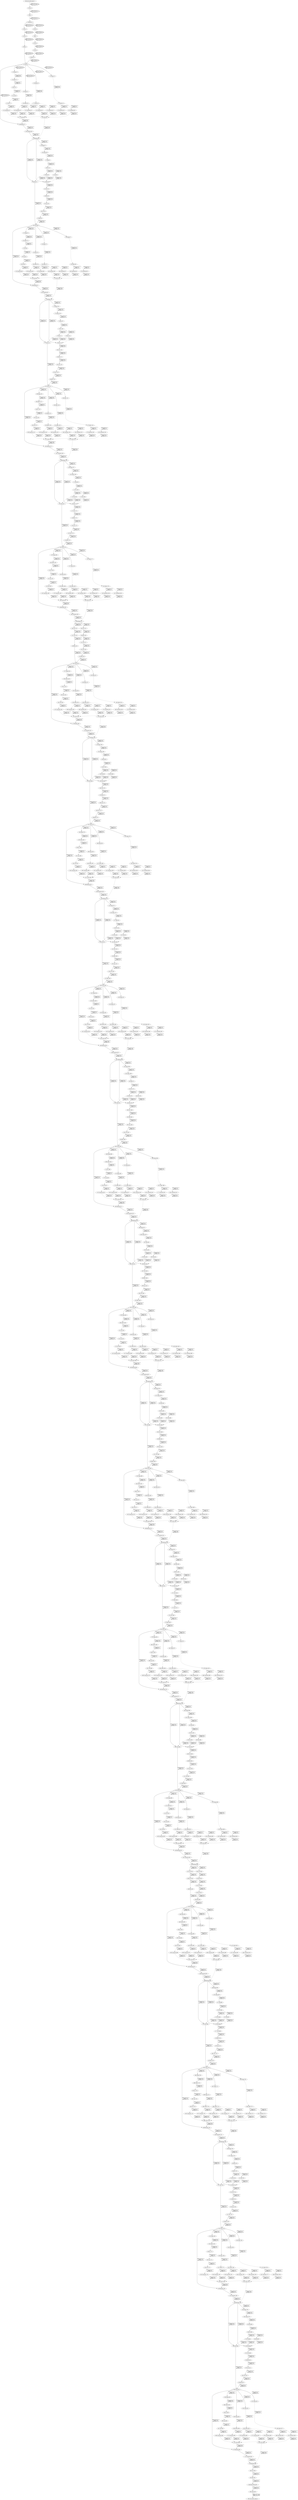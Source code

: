 strict digraph  {
"0 Conv_0" [id=0, type=Conv];
"1 Relu_1" [id=1, type=Relu];
"2 MaxPool_2" [id=2, type=MaxPool];
"3 Conv_3" [id=3, type=Conv];
"4 Conv_4" [id=4, type=Conv];
"5 Relu_5" [id=5, type=Relu];
"6 Conv_6" [id=6, type=Conv];
"7 Relu_7" [id=7, type=Relu];
"8 Conv_8" [id=8, type=Conv];
"9 Conv_9" [id=9, type=Conv];
"10 Relu_10" [id=10, type=Relu];
"11 Concat_11" [id=11, type=Concat];
"12 Shape_12" [id=12, type=Shape];
"13 Gather_14" [id=13, type=Gather];
"14 Shape_15" [id=14, type=Shape];
"15 Gather_17" [id=15, type=Gather];
"16 Shape_18" [id=16, type=Shape];
"17 Gather_20" [id=17, type=Gather];
"18 Shape_21" [id=18, type=Shape];
"19 Gather_23" [id=19, type=Gather];
"20 Div_25" [id=20, type=Div];
"21 Cast_26" [id=21, type=Cast];
"22 Cast_27" [id=22, type=Cast];
"23 Unsqueeze_29" [id=23, type=Unsqueeze];
"24 Unsqueeze_31" [id=24, type=Unsqueeze];
"25 Unsqueeze_33" [id=25, type=Unsqueeze];
"26 Unsqueeze_35" [id=26, type=Unsqueeze];
"27 Concat_36" [id=27, type=Concat];
"28 Reshape_37" [id=28, type=Reshape];
"29 Transpose_38" [id=29, type=Transpose];
"30 Unsqueeze_40" [id=30, type=Unsqueeze];
"31 Unsqueeze_42" [id=31, type=Unsqueeze];
"32 Unsqueeze_44" [id=32, type=Unsqueeze];
"33 Concat_45" [id=33, type=Concat];
"34 Reshape_46" [id=34, type=Reshape];
"35 Shape_47" [id=35, type=Shape];
"36 Gather_49" [id=36, type=Gather];
"37 Add_52" [id=37, type=Add];
"38 Div_54" [id=38, type=Div];
"39 Mul_56" [id=39, type=Mul];
"40 Slice_57" [id=40, type=Slice];
"41 Mul_59" [id=41, type=Mul];
"42 Slice_60" [id=42, type=Slice];
"43 Conv_61" [id=43, type=Conv];
"44 Relu_62" [id=44, type=Relu];
"45 Conv_63" [id=45, type=Conv];
"46 Conv_64" [id=46, type=Conv];
"47 Relu_65" [id=47, type=Relu];
"48 Concat_66" [id=48, type=Concat];
"49 Shape_67" [id=49, type=Shape];
"50 Gather_69" [id=50, type=Gather];
"51 Shape_70" [id=51, type=Shape];
"52 Gather_72" [id=52, type=Gather];
"53 Shape_73" [id=53, type=Shape];
"54 Gather_75" [id=54, type=Gather];
"55 Shape_76" [id=55, type=Shape];
"56 Gather_78" [id=56, type=Gather];
"57 Div_80" [id=57, type=Div];
"58 Cast_81" [id=58, type=Cast];
"59 Cast_82" [id=59, type=Cast];
"60 Unsqueeze_84" [id=60, type=Unsqueeze];
"61 Unsqueeze_86" [id=61, type=Unsqueeze];
"62 Unsqueeze_88" [id=62, type=Unsqueeze];
"63 Unsqueeze_90" [id=63, type=Unsqueeze];
"64 Concat_91" [id=64, type=Concat];
"65 Reshape_92" [id=65, type=Reshape];
"66 Transpose_93" [id=66, type=Transpose];
"67 Unsqueeze_95" [id=67, type=Unsqueeze];
"68 Unsqueeze_97" [id=68, type=Unsqueeze];
"69 Unsqueeze_99" [id=69, type=Unsqueeze];
"70 Concat_100" [id=70, type=Concat];
"71 Reshape_101" [id=71, type=Reshape];
"72 Shape_102" [id=72, type=Shape];
"73 Gather_104" [id=73, type=Gather];
"74 Add_107" [id=74, type=Add];
"75 Div_109" [id=75, type=Div];
"76 Mul_111" [id=76, type=Mul];
"77 Slice_112" [id=77, type=Slice];
"78 Mul_114" [id=78, type=Mul];
"79 Slice_115" [id=79, type=Slice];
"80 Conv_116" [id=80, type=Conv];
"81 Relu_117" [id=81, type=Relu];
"82 Conv_118" [id=82, type=Conv];
"83 Conv_119" [id=83, type=Conv];
"84 Relu_120" [id=84, type=Relu];
"85 Concat_121" [id=85, type=Concat];
"86 Shape_122" [id=86, type=Shape];
"87 Gather_124" [id=87, type=Gather];
"88 Shape_125" [id=88, type=Shape];
"89 Gather_127" [id=89, type=Gather];
"90 Shape_128" [id=90, type=Shape];
"91 Gather_130" [id=91, type=Gather];
"92 Shape_131" [id=92, type=Shape];
"93 Gather_133" [id=93, type=Gather];
"94 Div_135" [id=94, type=Div];
"95 Cast_136" [id=95, type=Cast];
"96 Cast_137" [id=96, type=Cast];
"97 Unsqueeze_139" [id=97, type=Unsqueeze];
"98 Unsqueeze_141" [id=98, type=Unsqueeze];
"99 Unsqueeze_143" [id=99, type=Unsqueeze];
"100 Unsqueeze_145" [id=100, type=Unsqueeze];
"101 Concat_146" [id=101, type=Concat];
"102 Reshape_147" [id=102, type=Reshape];
"103 Transpose_148" [id=103, type=Transpose];
"104 Unsqueeze_150" [id=104, type=Unsqueeze];
"105 Unsqueeze_152" [id=105, type=Unsqueeze];
"106 Unsqueeze_154" [id=106, type=Unsqueeze];
"107 Concat_155" [id=107, type=Concat];
"108 Reshape_156" [id=108, type=Reshape];
"109 Shape_157" [id=109, type=Shape];
"110 Gather_159" [id=110, type=Gather];
"111 Add_162" [id=111, type=Add];
"112 Div_164" [id=112, type=Div];
"113 Mul_166" [id=113, type=Mul];
"114 Slice_167" [id=114, type=Slice];
"115 Mul_169" [id=115, type=Mul];
"116 Slice_170" [id=116, type=Slice];
"117 Conv_171" [id=117, type=Conv];
"118 Relu_172" [id=118, type=Relu];
"119 Conv_173" [id=119, type=Conv];
"120 Conv_174" [id=120, type=Conv];
"121 Relu_175" [id=121, type=Relu];
"122 Concat_176" [id=122, type=Concat];
"123 Shape_177" [id=123, type=Shape];
"124 Gather_179" [id=124, type=Gather];
"125 Shape_180" [id=125, type=Shape];
"126 Gather_182" [id=126, type=Gather];
"127 Shape_183" [id=127, type=Shape];
"128 Gather_185" [id=128, type=Gather];
"129 Shape_186" [id=129, type=Shape];
"130 Gather_188" [id=130, type=Gather];
"131 Div_190" [id=131, type=Div];
"132 Cast_191" [id=132, type=Cast];
"133 Cast_192" [id=133, type=Cast];
"134 Unsqueeze_194" [id=134, type=Unsqueeze];
"135 Unsqueeze_196" [id=135, type=Unsqueeze];
"136 Unsqueeze_198" [id=136, type=Unsqueeze];
"137 Unsqueeze_200" [id=137, type=Unsqueeze];
"138 Concat_201" [id=138, type=Concat];
"139 Reshape_202" [id=139, type=Reshape];
"140 Transpose_203" [id=140, type=Transpose];
"141 Unsqueeze_205" [id=141, type=Unsqueeze];
"142 Unsqueeze_207" [id=142, type=Unsqueeze];
"143 Unsqueeze_209" [id=143, type=Unsqueeze];
"144 Concat_210" [id=144, type=Concat];
"145 Reshape_211" [id=145, type=Reshape];
"146 Conv_212" [id=146, type=Conv];
"147 Conv_213" [id=147, type=Conv];
"148 Relu_214" [id=148, type=Relu];
"149 Conv_215" [id=149, type=Conv];
"150 Relu_216" [id=150, type=Relu];
"151 Conv_217" [id=151, type=Conv];
"152 Conv_218" [id=152, type=Conv];
"153 Relu_219" [id=153, type=Relu];
"154 Concat_220" [id=154, type=Concat];
"155 Shape_221" [id=155, type=Shape];
"156 Gather_223" [id=156, type=Gather];
"157 Shape_224" [id=157, type=Shape];
"158 Gather_226" [id=158, type=Gather];
"159 Shape_227" [id=159, type=Shape];
"160 Gather_229" [id=160, type=Gather];
"161 Shape_230" [id=161, type=Shape];
"162 Gather_232" [id=162, type=Gather];
"163 Div_234" [id=163, type=Div];
"164 Cast_235" [id=164, type=Cast];
"165 Cast_236" [id=165, type=Cast];
"166 Unsqueeze_238" [id=166, type=Unsqueeze];
"167 Unsqueeze_240" [id=167, type=Unsqueeze];
"168 Unsqueeze_242" [id=168, type=Unsqueeze];
"169 Unsqueeze_244" [id=169, type=Unsqueeze];
"170 Concat_245" [id=170, type=Concat];
"171 Reshape_246" [id=171, type=Reshape];
"172 Transpose_247" [id=172, type=Transpose];
"173 Unsqueeze_249" [id=173, type=Unsqueeze];
"174 Unsqueeze_251" [id=174, type=Unsqueeze];
"175 Unsqueeze_253" [id=175, type=Unsqueeze];
"176 Concat_254" [id=176, type=Concat];
"177 Reshape_255" [id=177, type=Reshape];
"178 Shape_256" [id=178, type=Shape];
"179 Gather_258" [id=179, type=Gather];
"180 Add_261" [id=180, type=Add];
"181 Div_263" [id=181, type=Div];
"182 Mul_265" [id=182, type=Mul];
"183 Slice_266" [id=183, type=Slice];
"184 Mul_268" [id=184, type=Mul];
"185 Slice_269" [id=185, type=Slice];
"186 Conv_270" [id=186, type=Conv];
"187 Relu_271" [id=187, type=Relu];
"188 Conv_272" [id=188, type=Conv];
"189 Conv_273" [id=189, type=Conv];
"190 Relu_274" [id=190, type=Relu];
"191 Concat_275" [id=191, type=Concat];
"192 Shape_276" [id=192, type=Shape];
"193 Gather_278" [id=193, type=Gather];
"194 Shape_279" [id=194, type=Shape];
"195 Gather_281" [id=195, type=Gather];
"196 Shape_282" [id=196, type=Shape];
"197 Gather_284" [id=197, type=Gather];
"198 Shape_285" [id=198, type=Shape];
"199 Gather_287" [id=199, type=Gather];
"200 Div_289" [id=200, type=Div];
"201 Cast_290" [id=201, type=Cast];
"202 Cast_291" [id=202, type=Cast];
"203 Unsqueeze_293" [id=203, type=Unsqueeze];
"204 Unsqueeze_295" [id=204, type=Unsqueeze];
"205 Unsqueeze_297" [id=205, type=Unsqueeze];
"206 Unsqueeze_299" [id=206, type=Unsqueeze];
"207 Concat_300" [id=207, type=Concat];
"208 Reshape_301" [id=208, type=Reshape];
"209 Transpose_302" [id=209, type=Transpose];
"210 Unsqueeze_304" [id=210, type=Unsqueeze];
"211 Unsqueeze_306" [id=211, type=Unsqueeze];
"212 Unsqueeze_308" [id=212, type=Unsqueeze];
"213 Concat_309" [id=213, type=Concat];
"214 Reshape_310" [id=214, type=Reshape];
"215 Shape_311" [id=215, type=Shape];
"216 Gather_313" [id=216, type=Gather];
"217 Add_316" [id=217, type=Add];
"218 Div_318" [id=218, type=Div];
"219 Mul_320" [id=219, type=Mul];
"220 Slice_321" [id=220, type=Slice];
"221 Mul_323" [id=221, type=Mul];
"222 Slice_324" [id=222, type=Slice];
"223 Conv_325" [id=223, type=Conv];
"224 Relu_326" [id=224, type=Relu];
"225 Conv_327" [id=225, type=Conv];
"226 Conv_328" [id=226, type=Conv];
"227 Relu_329" [id=227, type=Relu];
"228 Concat_330" [id=228, type=Concat];
"229 Shape_331" [id=229, type=Shape];
"230 Gather_333" [id=230, type=Gather];
"231 Shape_334" [id=231, type=Shape];
"232 Gather_336" [id=232, type=Gather];
"233 Shape_337" [id=233, type=Shape];
"234 Gather_339" [id=234, type=Gather];
"235 Shape_340" [id=235, type=Shape];
"236 Gather_342" [id=236, type=Gather];
"237 Div_344" [id=237, type=Div];
"238 Cast_345" [id=238, type=Cast];
"239 Cast_346" [id=239, type=Cast];
"240 Unsqueeze_348" [id=240, type=Unsqueeze];
"241 Unsqueeze_350" [id=241, type=Unsqueeze];
"242 Unsqueeze_352" [id=242, type=Unsqueeze];
"243 Unsqueeze_354" [id=243, type=Unsqueeze];
"244 Concat_355" [id=244, type=Concat];
"245 Reshape_356" [id=245, type=Reshape];
"246 Transpose_357" [id=246, type=Transpose];
"247 Unsqueeze_359" [id=247, type=Unsqueeze];
"248 Unsqueeze_361" [id=248, type=Unsqueeze];
"249 Unsqueeze_363" [id=249, type=Unsqueeze];
"250 Concat_364" [id=250, type=Concat];
"251 Reshape_365" [id=251, type=Reshape];
"252 Shape_366" [id=252, type=Shape];
"253 Gather_368" [id=253, type=Gather];
"254 Add_371" [id=254, type=Add];
"255 Div_373" [id=255, type=Div];
"256 Mul_375" [id=256, type=Mul];
"257 Slice_376" [id=257, type=Slice];
"258 Mul_378" [id=258, type=Mul];
"259 Slice_379" [id=259, type=Slice];
"260 Conv_380" [id=260, type=Conv];
"261 Relu_381" [id=261, type=Relu];
"262 Conv_382" [id=262, type=Conv];
"263 Conv_383" [id=263, type=Conv];
"264 Relu_384" [id=264, type=Relu];
"265 Concat_385" [id=265, type=Concat];
"266 Shape_386" [id=266, type=Shape];
"267 Gather_388" [id=267, type=Gather];
"268 Shape_389" [id=268, type=Shape];
"269 Gather_391" [id=269, type=Gather];
"270 Shape_392" [id=270, type=Shape];
"271 Gather_394" [id=271, type=Gather];
"272 Shape_395" [id=272, type=Shape];
"273 Gather_397" [id=273, type=Gather];
"274 Div_399" [id=274, type=Div];
"275 Cast_400" [id=275, type=Cast];
"276 Cast_401" [id=276, type=Cast];
"277 Unsqueeze_403" [id=277, type=Unsqueeze];
"278 Unsqueeze_405" [id=278, type=Unsqueeze];
"279 Unsqueeze_407" [id=279, type=Unsqueeze];
"280 Unsqueeze_409" [id=280, type=Unsqueeze];
"281 Concat_410" [id=281, type=Concat];
"282 Reshape_411" [id=282, type=Reshape];
"283 Transpose_412" [id=283, type=Transpose];
"284 Unsqueeze_414" [id=284, type=Unsqueeze];
"285 Unsqueeze_416" [id=285, type=Unsqueeze];
"286 Unsqueeze_418" [id=286, type=Unsqueeze];
"287 Concat_419" [id=287, type=Concat];
"288 Reshape_420" [id=288, type=Reshape];
"289 Shape_421" [id=289, type=Shape];
"290 Gather_423" [id=290, type=Gather];
"291 Add_426" [id=291, type=Add];
"292 Div_428" [id=292, type=Div];
"293 Mul_430" [id=293, type=Mul];
"294 Slice_431" [id=294, type=Slice];
"295 Mul_433" [id=295, type=Mul];
"296 Slice_434" [id=296, type=Slice];
"297 Conv_435" [id=297, type=Conv];
"298 Relu_436" [id=298, type=Relu];
"299 Conv_437" [id=299, type=Conv];
"300 Conv_438" [id=300, type=Conv];
"301 Relu_439" [id=301, type=Relu];
"302 Concat_440" [id=302, type=Concat];
"303 Shape_441" [id=303, type=Shape];
"304 Gather_443" [id=304, type=Gather];
"305 Shape_444" [id=305, type=Shape];
"306 Gather_446" [id=306, type=Gather];
"307 Shape_447" [id=307, type=Shape];
"308 Gather_449" [id=308, type=Gather];
"309 Shape_450" [id=309, type=Shape];
"310 Gather_452" [id=310, type=Gather];
"311 Div_454" [id=311, type=Div];
"312 Cast_455" [id=312, type=Cast];
"313 Cast_456" [id=313, type=Cast];
"314 Unsqueeze_458" [id=314, type=Unsqueeze];
"315 Unsqueeze_460" [id=315, type=Unsqueeze];
"316 Unsqueeze_462" [id=316, type=Unsqueeze];
"317 Unsqueeze_464" [id=317, type=Unsqueeze];
"318 Concat_465" [id=318, type=Concat];
"319 Reshape_466" [id=319, type=Reshape];
"320 Transpose_467" [id=320, type=Transpose];
"321 Unsqueeze_469" [id=321, type=Unsqueeze];
"322 Unsqueeze_471" [id=322, type=Unsqueeze];
"323 Unsqueeze_473" [id=323, type=Unsqueeze];
"324 Concat_474" [id=324, type=Concat];
"325 Reshape_475" [id=325, type=Reshape];
"326 Shape_476" [id=326, type=Shape];
"327 Gather_478" [id=327, type=Gather];
"328 Add_481" [id=328, type=Add];
"329 Div_483" [id=329, type=Div];
"330 Mul_485" [id=330, type=Mul];
"331 Slice_486" [id=331, type=Slice];
"332 Mul_488" [id=332, type=Mul];
"333 Slice_489" [id=333, type=Slice];
"334 Conv_490" [id=334, type=Conv];
"335 Relu_491" [id=335, type=Relu];
"336 Conv_492" [id=336, type=Conv];
"337 Conv_493" [id=337, type=Conv];
"338 Relu_494" [id=338, type=Relu];
"339 Concat_495" [id=339, type=Concat];
"340 Shape_496" [id=340, type=Shape];
"341 Gather_498" [id=341, type=Gather];
"342 Shape_499" [id=342, type=Shape];
"343 Gather_501" [id=343, type=Gather];
"344 Shape_502" [id=344, type=Shape];
"345 Gather_504" [id=345, type=Gather];
"346 Shape_505" [id=346, type=Shape];
"347 Gather_507" [id=347, type=Gather];
"348 Div_509" [id=348, type=Div];
"349 Cast_510" [id=349, type=Cast];
"350 Cast_511" [id=350, type=Cast];
"351 Unsqueeze_513" [id=351, type=Unsqueeze];
"352 Unsqueeze_515" [id=352, type=Unsqueeze];
"353 Unsqueeze_517" [id=353, type=Unsqueeze];
"354 Unsqueeze_519" [id=354, type=Unsqueeze];
"355 Concat_520" [id=355, type=Concat];
"356 Reshape_521" [id=356, type=Reshape];
"357 Transpose_522" [id=357, type=Transpose];
"358 Unsqueeze_524" [id=358, type=Unsqueeze];
"359 Unsqueeze_526" [id=359, type=Unsqueeze];
"360 Unsqueeze_528" [id=360, type=Unsqueeze];
"361 Concat_529" [id=361, type=Concat];
"362 Reshape_530" [id=362, type=Reshape];
"363 Shape_531" [id=363, type=Shape];
"364 Gather_533" [id=364, type=Gather];
"365 Add_536" [id=365, type=Add];
"366 Div_538" [id=366, type=Div];
"367 Mul_540" [id=367, type=Mul];
"368 Slice_541" [id=368, type=Slice];
"369 Mul_543" [id=369, type=Mul];
"370 Slice_544" [id=370, type=Slice];
"371 Conv_545" [id=371, type=Conv];
"372 Relu_546" [id=372, type=Relu];
"373 Conv_547" [id=373, type=Conv];
"374 Conv_548" [id=374, type=Conv];
"375 Relu_549" [id=375, type=Relu];
"376 Concat_550" [id=376, type=Concat];
"377 Shape_551" [id=377, type=Shape];
"378 Gather_553" [id=378, type=Gather];
"379 Shape_554" [id=379, type=Shape];
"380 Gather_556" [id=380, type=Gather];
"381 Shape_557" [id=381, type=Shape];
"382 Gather_559" [id=382, type=Gather];
"383 Shape_560" [id=383, type=Shape];
"384 Gather_562" [id=384, type=Gather];
"385 Div_564" [id=385, type=Div];
"386 Cast_565" [id=386, type=Cast];
"387 Cast_566" [id=387, type=Cast];
"388 Unsqueeze_568" [id=388, type=Unsqueeze];
"389 Unsqueeze_570" [id=389, type=Unsqueeze];
"390 Unsqueeze_572" [id=390, type=Unsqueeze];
"391 Unsqueeze_574" [id=391, type=Unsqueeze];
"392 Concat_575" [id=392, type=Concat];
"393 Reshape_576" [id=393, type=Reshape];
"394 Transpose_577" [id=394, type=Transpose];
"395 Unsqueeze_579" [id=395, type=Unsqueeze];
"396 Unsqueeze_581" [id=396, type=Unsqueeze];
"397 Unsqueeze_583" [id=397, type=Unsqueeze];
"398 Concat_584" [id=398, type=Concat];
"399 Reshape_585" [id=399, type=Reshape];
"400 Shape_586" [id=400, type=Shape];
"401 Gather_588" [id=401, type=Gather];
"402 Add_591" [id=402, type=Add];
"403 Div_593" [id=403, type=Div];
"404 Mul_595" [id=404, type=Mul];
"405 Slice_596" [id=405, type=Slice];
"406 Mul_598" [id=406, type=Mul];
"407 Slice_599" [id=407, type=Slice];
"408 Conv_600" [id=408, type=Conv];
"409 Relu_601" [id=409, type=Relu];
"410 Conv_602" [id=410, type=Conv];
"411 Conv_603" [id=411, type=Conv];
"412 Relu_604" [id=412, type=Relu];
"413 Concat_605" [id=413, type=Concat];
"414 Shape_606" [id=414, type=Shape];
"415 Gather_608" [id=415, type=Gather];
"416 Shape_609" [id=416, type=Shape];
"417 Gather_611" [id=417, type=Gather];
"418 Shape_612" [id=418, type=Shape];
"419 Gather_614" [id=419, type=Gather];
"420 Shape_615" [id=420, type=Shape];
"421 Gather_617" [id=421, type=Gather];
"422 Div_619" [id=422, type=Div];
"423 Cast_620" [id=423, type=Cast];
"424 Cast_621" [id=424, type=Cast];
"425 Unsqueeze_623" [id=425, type=Unsqueeze];
"426 Unsqueeze_625" [id=426, type=Unsqueeze];
"427 Unsqueeze_627" [id=427, type=Unsqueeze];
"428 Unsqueeze_629" [id=428, type=Unsqueeze];
"429 Concat_630" [id=429, type=Concat];
"430 Reshape_631" [id=430, type=Reshape];
"431 Transpose_632" [id=431, type=Transpose];
"432 Unsqueeze_634" [id=432, type=Unsqueeze];
"433 Unsqueeze_636" [id=433, type=Unsqueeze];
"434 Unsqueeze_638" [id=434, type=Unsqueeze];
"435 Concat_639" [id=435, type=Concat];
"436 Reshape_640" [id=436, type=Reshape];
"437 Conv_641" [id=437, type=Conv];
"438 Conv_642" [id=438, type=Conv];
"439 Relu_643" [id=439, type=Relu];
"440 Conv_644" [id=440, type=Conv];
"441 Relu_645" [id=441, type=Relu];
"442 Conv_646" [id=442, type=Conv];
"443 Conv_647" [id=443, type=Conv];
"444 Relu_648" [id=444, type=Relu];
"445 Concat_649" [id=445, type=Concat];
"446 Shape_650" [id=446, type=Shape];
"447 Gather_652" [id=447, type=Gather];
"448 Shape_653" [id=448, type=Shape];
"449 Gather_655" [id=449, type=Gather];
"450 Shape_656" [id=450, type=Shape];
"451 Gather_658" [id=451, type=Gather];
"452 Shape_659" [id=452, type=Shape];
"453 Gather_661" [id=453, type=Gather];
"454 Div_663" [id=454, type=Div];
"455 Cast_664" [id=455, type=Cast];
"456 Cast_665" [id=456, type=Cast];
"457 Unsqueeze_667" [id=457, type=Unsqueeze];
"458 Unsqueeze_669" [id=458, type=Unsqueeze];
"459 Unsqueeze_671" [id=459, type=Unsqueeze];
"460 Unsqueeze_673" [id=460, type=Unsqueeze];
"461 Concat_674" [id=461, type=Concat];
"462 Reshape_675" [id=462, type=Reshape];
"463 Transpose_676" [id=463, type=Transpose];
"464 Unsqueeze_678" [id=464, type=Unsqueeze];
"465 Unsqueeze_680" [id=465, type=Unsqueeze];
"466 Unsqueeze_682" [id=466, type=Unsqueeze];
"467 Concat_683" [id=467, type=Concat];
"468 Reshape_684" [id=468, type=Reshape];
"469 Shape_685" [id=469, type=Shape];
"470 Gather_687" [id=470, type=Gather];
"471 Add_690" [id=471, type=Add];
"472 Div_692" [id=472, type=Div];
"473 Mul_694" [id=473, type=Mul];
"474 Slice_695" [id=474, type=Slice];
"475 Mul_697" [id=475, type=Mul];
"476 Slice_698" [id=476, type=Slice];
"477 Conv_699" [id=477, type=Conv];
"478 Relu_700" [id=478, type=Relu];
"479 Conv_701" [id=479, type=Conv];
"480 Conv_702" [id=480, type=Conv];
"481 Relu_703" [id=481, type=Relu];
"482 Concat_704" [id=482, type=Concat];
"483 Shape_705" [id=483, type=Shape];
"484 Gather_707" [id=484, type=Gather];
"485 Shape_708" [id=485, type=Shape];
"486 Gather_710" [id=486, type=Gather];
"487 Shape_711" [id=487, type=Shape];
"488 Gather_713" [id=488, type=Gather];
"489 Shape_714" [id=489, type=Shape];
"490 Gather_716" [id=490, type=Gather];
"491 Div_718" [id=491, type=Div];
"492 Cast_719" [id=492, type=Cast];
"493 Cast_720" [id=493, type=Cast];
"494 Unsqueeze_722" [id=494, type=Unsqueeze];
"495 Unsqueeze_724" [id=495, type=Unsqueeze];
"496 Unsqueeze_726" [id=496, type=Unsqueeze];
"497 Unsqueeze_728" [id=497, type=Unsqueeze];
"498 Concat_729" [id=498, type=Concat];
"499 Reshape_730" [id=499, type=Reshape];
"500 Transpose_731" [id=500, type=Transpose];
"501 Unsqueeze_733" [id=501, type=Unsqueeze];
"502 Unsqueeze_735" [id=502, type=Unsqueeze];
"503 Unsqueeze_737" [id=503, type=Unsqueeze];
"504 Concat_738" [id=504, type=Concat];
"505 Reshape_739" [id=505, type=Reshape];
"506 Shape_740" [id=506, type=Shape];
"507 Gather_742" [id=507, type=Gather];
"508 Add_745" [id=508, type=Add];
"509 Div_747" [id=509, type=Div];
"510 Mul_749" [id=510, type=Mul];
"511 Slice_750" [id=511, type=Slice];
"512 Mul_752" [id=512, type=Mul];
"513 Slice_753" [id=513, type=Slice];
"514 Conv_754" [id=514, type=Conv];
"515 Relu_755" [id=515, type=Relu];
"516 Conv_756" [id=516, type=Conv];
"517 Conv_757" [id=517, type=Conv];
"518 Relu_758" [id=518, type=Relu];
"519 Concat_759" [id=519, type=Concat];
"520 Shape_760" [id=520, type=Shape];
"521 Gather_762" [id=521, type=Gather];
"522 Shape_763" [id=522, type=Shape];
"523 Gather_765" [id=523, type=Gather];
"524 Shape_766" [id=524, type=Shape];
"525 Gather_768" [id=525, type=Gather];
"526 Shape_769" [id=526, type=Shape];
"527 Gather_771" [id=527, type=Gather];
"528 Div_773" [id=528, type=Div];
"529 Cast_774" [id=529, type=Cast];
"530 Cast_775" [id=530, type=Cast];
"531 Unsqueeze_777" [id=531, type=Unsqueeze];
"532 Unsqueeze_779" [id=532, type=Unsqueeze];
"533 Unsqueeze_781" [id=533, type=Unsqueeze];
"534 Unsqueeze_783" [id=534, type=Unsqueeze];
"535 Concat_784" [id=535, type=Concat];
"536 Reshape_785" [id=536, type=Reshape];
"537 Transpose_786" [id=537, type=Transpose];
"538 Unsqueeze_788" [id=538, type=Unsqueeze];
"539 Unsqueeze_790" [id=539, type=Unsqueeze];
"540 Unsqueeze_792" [id=540, type=Unsqueeze];
"541 Concat_793" [id=541, type=Concat];
"542 Reshape_794" [id=542, type=Reshape];
"543 Shape_795" [id=543, type=Shape];
"544 Gather_797" [id=544, type=Gather];
"545 Add_800" [id=545, type=Add];
"546 Div_802" [id=546, type=Div];
"547 Mul_804" [id=547, type=Mul];
"548 Slice_805" [id=548, type=Slice];
"549 Mul_807" [id=549, type=Mul];
"550 Slice_808" [id=550, type=Slice];
"551 Conv_809" [id=551, type=Conv];
"552 Relu_810" [id=552, type=Relu];
"553 Conv_811" [id=553, type=Conv];
"554 Conv_812" [id=554, type=Conv];
"555 Relu_813" [id=555, type=Relu];
"556 Concat_814" [id=556, type=Concat];
"557 Shape_815" [id=557, type=Shape];
"558 Gather_817" [id=558, type=Gather];
"559 Shape_818" [id=559, type=Shape];
"560 Gather_820" [id=560, type=Gather];
"561 Shape_821" [id=561, type=Shape];
"562 Gather_823" [id=562, type=Gather];
"563 Shape_824" [id=563, type=Shape];
"564 Gather_826" [id=564, type=Gather];
"565 Div_828" [id=565, type=Div];
"566 Cast_829" [id=566, type=Cast];
"567 Cast_830" [id=567, type=Cast];
"568 Unsqueeze_832" [id=568, type=Unsqueeze];
"569 Unsqueeze_834" [id=569, type=Unsqueeze];
"570 Unsqueeze_836" [id=570, type=Unsqueeze];
"571 Unsqueeze_838" [id=571, type=Unsqueeze];
"572 Concat_839" [id=572, type=Concat];
"573 Reshape_840" [id=573, type=Reshape];
"574 Transpose_841" [id=574, type=Transpose];
"575 Unsqueeze_843" [id=575, type=Unsqueeze];
"576 Unsqueeze_845" [id=576, type=Unsqueeze];
"577 Unsqueeze_847" [id=577, type=Unsqueeze];
"578 Concat_848" [id=578, type=Concat];
"579 Reshape_849" [id=579, type=Reshape];
"580 Conv_850" [id=580, type=Conv];
"581 Relu_851" [id=581, type=Relu];
"582 ReduceMean_852" [id=582, type=ReduceMean];
"583 Gemm_853" [id=583, type=Gemm];
"584 nncf_model_input_0" [id=584, type=nncf_model_input];
"585 nncf_model_output_0" [id=585, type=nncf_model_output];
"0 Conv_0" -> "1 Relu_1"  [label="output_port_id = 0 \n shape = [1, 24, 112, 112] \n input_port_id = 0 \n ", style=solid];
"1 Relu_1" -> "2 MaxPool_2"  [label="output_port_id = 0 \n shape = [1, 24, 112, 112] \n input_port_id = 0 \n ", style=solid];
"2 MaxPool_2" -> "3 Conv_3"  [label="output_port_id = 0 \n shape = [1, 24, 56, 56] \n input_port_id = 0 \n ", style=solid];
"2 MaxPool_2" -> "6 Conv_6"  [label="output_port_id = 0 \n shape = [1, 24, 56, 56] \n input_port_id = 0 \n ", style=solid];
"3 Conv_3" -> "4 Conv_4"  [label="output_port_id = 0 \n shape = [1, 24, 28, 28] \n input_port_id = 0 \n ", style=solid];
"4 Conv_4" -> "5 Relu_5"  [label="output_port_id = 0 \n shape = [1, 58, 28, 28] \n input_port_id = 0 \n ", style=solid];
"5 Relu_5" -> "11 Concat_11"  [label="output_port_id = 0 \n shape = [1, 58, 28, 28] \n input_port_id = 0 \n ", style=solid];
"6 Conv_6" -> "7 Relu_7"  [label="output_port_id = 0 \n shape = [1, 58, 56, 56] \n input_port_id = 0 \n ", style=solid];
"7 Relu_7" -> "8 Conv_8"  [label="output_port_id = 0 \n shape = [1, 58, 56, 56] \n input_port_id = 0 \n ", style=solid];
"8 Conv_8" -> "9 Conv_9"  [label="output_port_id = 0 \n shape = [1, 58, 28, 28] \n input_port_id = 0 \n ", style=solid];
"9 Conv_9" -> "10 Relu_10"  [label="output_port_id = 0 \n shape = [1, 58, 28, 28] \n input_port_id = 0 \n ", style=solid];
"10 Relu_10" -> "11 Concat_11"  [label="output_port_id = 0 \n shape = [1, 58, 28, 28] \n input_port_id = 1 \n ", style=solid];
"11 Concat_11" -> "12 Shape_12"  [label="output_port_id = 0 \n shape = [1, 116, 28, 28] \n input_port_id = 0 \n ", style=solid];
"11 Concat_11" -> "14 Shape_15"  [label="output_port_id = 0 \n shape = [1, 116, 28, 28] \n input_port_id = 0 \n ", style=solid];
"11 Concat_11" -> "16 Shape_18"  [label="output_port_id = 0 \n shape = [1, 116, 28, 28] \n input_port_id = 0 \n ", style=solid];
"11 Concat_11" -> "18 Shape_21"  [label="output_port_id = 0 \n shape = [1, 116, 28, 28] \n input_port_id = 0 \n ", style=solid];
"11 Concat_11" -> "28 Reshape_37"  [label="output_port_id = 0 \n shape = [1, 116, 28, 28] \n input_port_id = 0 \n ", style=solid];
"12 Shape_12" -> "13 Gather_14"  [label="output_port_id = 0 \n shape = [4] \n input_port_id = 0 \n ", style=dashed];
"13 Gather_14" -> "23 Unsqueeze_29"  [label="output_port_id = 0 \n shape = [] \n input_port_id = 0 \n ", style=dashed];
"13 Gather_14" -> "30 Unsqueeze_40"  [label="output_port_id = 0 \n shape = [] \n input_port_id = 0 \n ", style=dashed];
"14 Shape_15" -> "15 Gather_17"  [label="output_port_id = 0 \n shape = [4] \n input_port_id = 0 \n ", style=dashed];
"15 Gather_17" -> "20 Div_25"  [label="output_port_id = 0 \n shape = [] \n input_port_id = 0 \n ", style=dashed];
"16 Shape_18" -> "17 Gather_20"  [label="output_port_id = 0 \n shape = [4] \n input_port_id = 0 \n ", style=dashed];
"17 Gather_20" -> "25 Unsqueeze_33"  [label="output_port_id = 0 \n shape = [] \n input_port_id = 0 \n ", style=dashed];
"17 Gather_20" -> "31 Unsqueeze_42"  [label="output_port_id = 0 \n shape = [] \n input_port_id = 0 \n ", style=dashed];
"18 Shape_21" -> "19 Gather_23"  [label="output_port_id = 0 \n shape = [4] \n input_port_id = 0 \n ", style=dashed];
"19 Gather_23" -> "26 Unsqueeze_35"  [label="output_port_id = 0 \n shape = [] \n input_port_id = 0 \n ", style=dashed];
"19 Gather_23" -> "32 Unsqueeze_44"  [label="output_port_id = 0 \n shape = [] \n input_port_id = 0 \n ", style=dashed];
"20 Div_25" -> "21 Cast_26"  [label="output_port_id = 0 \n shape = [] \n input_port_id = 0 \n ", style=dashed];
"21 Cast_26" -> "22 Cast_27"  [label="output_port_id = 0 \n shape = [] \n input_port_id = 0 \n ", style=dashed];
"22 Cast_27" -> "24 Unsqueeze_31"  [label="output_port_id = 0 \n shape = [] \n input_port_id = 0 \n ", style=dashed];
"23 Unsqueeze_29" -> "27 Concat_36"  [label="output_port_id = 0 \n shape = [1] \n input_port_id = 0 \n ", style=dashed];
"24 Unsqueeze_31" -> "27 Concat_36"  [label="output_port_id = 0 \n shape = [1] \n input_port_id = 2 \n ", style=dashed];
"25 Unsqueeze_33" -> "27 Concat_36"  [label="output_port_id = 0 \n shape = [1] \n input_port_id = 3 \n ", style=dashed];
"26 Unsqueeze_35" -> "27 Concat_36"  [label="output_port_id = 0 \n shape = [1] \n input_port_id = 4 \n ", style=dashed];
"27 Concat_36" -> "28 Reshape_37"  [label="output_port_id = 0 \n shape = [5] \n input_port_id = 1 \n ", style=dashed];
"28 Reshape_37" -> "29 Transpose_38"  [label="output_port_id = 0 \n shape = [1] \n input_port_id = 0 \n ", style=solid];
"29 Transpose_38" -> "34 Reshape_46"  [label="output_port_id = 0 \n shape = [1] \n input_port_id = 0 \n ", style=solid];
"30 Unsqueeze_40" -> "33 Concat_45"  [label="output_port_id = 0 \n shape = [1] \n input_port_id = 0 \n ", style=dashed];
"31 Unsqueeze_42" -> "33 Concat_45"  [label="output_port_id = 0 \n shape = [1] \n input_port_id = 2 \n ", style=dashed];
"32 Unsqueeze_44" -> "33 Concat_45"  [label="output_port_id = 0 \n shape = [1] \n input_port_id = 3 \n ", style=dashed];
"33 Concat_45" -> "34 Reshape_46"  [label="output_port_id = 0 \n shape = [4] \n input_port_id = 1 \n ", style=dashed];
"34 Reshape_46" -> "35 Shape_47"  [label="output_port_id = 0 \n shape = [1] \n input_port_id = 0 \n ", style=solid];
"34 Reshape_46" -> "40 Slice_57"  [label="output_port_id = 0 \n shape = [1] \n input_port_id = 0 \n ", style=solid];
"34 Reshape_46" -> "42 Slice_60"  [label="output_port_id = 0 \n shape = [1] \n input_port_id = 0 \n ", style=solid];
"35 Shape_47" -> "36 Gather_49"  [label="output_port_id = 0 \n shape = [1] \n input_port_id = 0 \n ", style=dashed];
"36 Gather_49" -> "37 Add_52"  [label="output_port_id = 0 \n shape = [1] \n input_port_id = 0 \n ", style=dashed];
"37 Add_52" -> "38 Div_54"  [label="output_port_id = 0 \n shape = [1] \n input_port_id = 0 \n ", style=dashed];
"38 Div_54" -> "39 Mul_56"  [label="output_port_id = 0 \n shape = [1] \n input_port_id = 0 \n ", style=dashed];
"38 Div_54" -> "41 Mul_59"  [label="output_port_id = 0 \n shape = [1] \n input_port_id = 0 \n ", style=dashed];
"39 Mul_56" -> "40 Slice_57"  [label="output_port_id = 0 \n shape = [1] \n input_port_id = 2 \n ", style=dashed];
"39 Mul_56" -> "42 Slice_60"  [label="output_port_id = 0 \n shape = [1] \n input_port_id = 1 \n ", style=dashed];
"40 Slice_57" -> "48 Concat_66"  [label="output_port_id = 0 \n shape = [1] \n input_port_id = 0 \n ", style=solid];
"41 Mul_59" -> "42 Slice_60"  [label="output_port_id = 0 \n shape = [1] \n input_port_id = 2 \n ", style=dashed];
"42 Slice_60" -> "43 Conv_61"  [label="output_port_id = 0 \n shape = [1] \n input_port_id = 0 \n ", style=solid];
"43 Conv_61" -> "44 Relu_62"  [label="output_port_id = 0 \n shape = [1] \n input_port_id = 0 \n ", style=solid];
"44 Relu_62" -> "45 Conv_63"  [label="output_port_id = 0 \n shape = [1] \n input_port_id = 0 \n ", style=solid];
"45 Conv_63" -> "46 Conv_64"  [label="output_port_id = 0 \n shape = [1] \n input_port_id = 0 \n ", style=solid];
"46 Conv_64" -> "47 Relu_65"  [label="output_port_id = 0 \n shape = [1] \n input_port_id = 0 \n ", style=solid];
"47 Relu_65" -> "48 Concat_66"  [label="output_port_id = 0 \n shape = [1] \n input_port_id = 1 \n ", style=solid];
"48 Concat_66" -> "49 Shape_67"  [label="output_port_id = 0 \n shape = [1] \n input_port_id = 0 \n ", style=solid];
"48 Concat_66" -> "51 Shape_70"  [label="output_port_id = 0 \n shape = [1] \n input_port_id = 0 \n ", style=solid];
"48 Concat_66" -> "53 Shape_73"  [label="output_port_id = 0 \n shape = [1] \n input_port_id = 0 \n ", style=solid];
"48 Concat_66" -> "55 Shape_76"  [label="output_port_id = 0 \n shape = [1] \n input_port_id = 0 \n ", style=solid];
"48 Concat_66" -> "65 Reshape_92"  [label="output_port_id = 0 \n shape = [1] \n input_port_id = 0 \n ", style=solid];
"49 Shape_67" -> "50 Gather_69"  [label="output_port_id = 0 \n shape = [1] \n input_port_id = 0 \n ", style=dashed];
"50 Gather_69" -> "60 Unsqueeze_84"  [label="output_port_id = 0 \n shape = [] \n input_port_id = 0 \n ", style=dashed];
"50 Gather_69" -> "67 Unsqueeze_95"  [label="output_port_id = 0 \n shape = [] \n input_port_id = 0 \n ", style=dashed];
"51 Shape_70" -> "52 Gather_72"  [label="output_port_id = 0 \n shape = [1] \n input_port_id = 0 \n ", style=dashed];
"52 Gather_72" -> "57 Div_80"  [label="output_port_id = 0 \n shape = [] \n input_port_id = 0 \n ", style=dashed];
"53 Shape_73" -> "54 Gather_75"  [label="output_port_id = 0 \n shape = [1] \n input_port_id = 0 \n ", style=dashed];
"54 Gather_75" -> "62 Unsqueeze_88"  [label="output_port_id = 0 \n shape = [] \n input_port_id = 0 \n ", style=dashed];
"54 Gather_75" -> "68 Unsqueeze_97"  [label="output_port_id = 0 \n shape = [] \n input_port_id = 0 \n ", style=dashed];
"55 Shape_76" -> "56 Gather_78"  [label="output_port_id = 0 \n shape = [1] \n input_port_id = 0 \n ", style=dashed];
"56 Gather_78" -> "63 Unsqueeze_90"  [label="output_port_id = 0 \n shape = [] \n input_port_id = 0 \n ", style=dashed];
"56 Gather_78" -> "69 Unsqueeze_99"  [label="output_port_id = 0 \n shape = [] \n input_port_id = 0 \n ", style=dashed];
"57 Div_80" -> "58 Cast_81"  [label="output_port_id = 0 \n shape = [] \n input_port_id = 0 \n ", style=dashed];
"58 Cast_81" -> "59 Cast_82"  [label="output_port_id = 0 \n shape = [] \n input_port_id = 0 \n ", style=dashed];
"59 Cast_82" -> "61 Unsqueeze_86"  [label="output_port_id = 0 \n shape = [] \n input_port_id = 0 \n ", style=dashed];
"60 Unsqueeze_84" -> "64 Concat_91"  [label="output_port_id = 0 \n shape = [1] \n input_port_id = 0 \n ", style=dashed];
"61 Unsqueeze_86" -> "64 Concat_91"  [label="output_port_id = 0 \n shape = [1] \n input_port_id = 2 \n ", style=dashed];
"62 Unsqueeze_88" -> "64 Concat_91"  [label="output_port_id = 0 \n shape = [1] \n input_port_id = 3 \n ", style=dashed];
"63 Unsqueeze_90" -> "64 Concat_91"  [label="output_port_id = 0 \n shape = [1] \n input_port_id = 4 \n ", style=dashed];
"64 Concat_91" -> "65 Reshape_92"  [label="output_port_id = 0 \n shape = [5] \n input_port_id = 1 \n ", style=dashed];
"65 Reshape_92" -> "66 Transpose_93"  [label="output_port_id = 0 \n shape = [1] \n input_port_id = 0 \n ", style=solid];
"66 Transpose_93" -> "71 Reshape_101"  [label="output_port_id = 0 \n shape = [1] \n input_port_id = 0 \n ", style=solid];
"67 Unsqueeze_95" -> "70 Concat_100"  [label="output_port_id = 0 \n shape = [1] \n input_port_id = 0 \n ", style=dashed];
"68 Unsqueeze_97" -> "70 Concat_100"  [label="output_port_id = 0 \n shape = [1] \n input_port_id = 2 \n ", style=dashed];
"69 Unsqueeze_99" -> "70 Concat_100"  [label="output_port_id = 0 \n shape = [1] \n input_port_id = 3 \n ", style=dashed];
"70 Concat_100" -> "71 Reshape_101"  [label="output_port_id = 0 \n shape = [4] \n input_port_id = 1 \n ", style=dashed];
"71 Reshape_101" -> "72 Shape_102"  [label="output_port_id = 0 \n shape = [1] \n input_port_id = 0 \n ", style=solid];
"71 Reshape_101" -> "77 Slice_112"  [label="output_port_id = 0 \n shape = [1] \n input_port_id = 0 \n ", style=solid];
"71 Reshape_101" -> "79 Slice_115"  [label="output_port_id = 0 \n shape = [1] \n input_port_id = 0 \n ", style=solid];
"72 Shape_102" -> "73 Gather_104"  [label="output_port_id = 0 \n shape = [1] \n input_port_id = 0 \n ", style=dashed];
"73 Gather_104" -> "74 Add_107"  [label="output_port_id = 0 \n shape = [1] \n input_port_id = 0 \n ", style=dashed];
"74 Add_107" -> "75 Div_109"  [label="output_port_id = 0 \n shape = [1] \n input_port_id = 0 \n ", style=dashed];
"75 Div_109" -> "76 Mul_111"  [label="output_port_id = 0 \n shape = [1] \n input_port_id = 0 \n ", style=dashed];
"75 Div_109" -> "78 Mul_114"  [label="output_port_id = 0 \n shape = [1] \n input_port_id = 0 \n ", style=dashed];
"76 Mul_111" -> "77 Slice_112"  [label="output_port_id = 0 \n shape = [1] \n input_port_id = 2 \n ", style=dashed];
"76 Mul_111" -> "79 Slice_115"  [label="output_port_id = 0 \n shape = [1] \n input_port_id = 1 \n ", style=dashed];
"77 Slice_112" -> "85 Concat_121"  [label="output_port_id = 0 \n shape = [1] \n input_port_id = 0 \n ", style=solid];
"78 Mul_114" -> "79 Slice_115"  [label="output_port_id = 0 \n shape = [1] \n input_port_id = 2 \n ", style=dashed];
"79 Slice_115" -> "80 Conv_116"  [label="output_port_id = 0 \n shape = [1] \n input_port_id = 0 \n ", style=solid];
"80 Conv_116" -> "81 Relu_117"  [label="output_port_id = 0 \n shape = [1] \n input_port_id = 0 \n ", style=solid];
"81 Relu_117" -> "82 Conv_118"  [label="output_port_id = 0 \n shape = [1] \n input_port_id = 0 \n ", style=solid];
"82 Conv_118" -> "83 Conv_119"  [label="output_port_id = 0 \n shape = [1] \n input_port_id = 0 \n ", style=solid];
"83 Conv_119" -> "84 Relu_120"  [label="output_port_id = 0 \n shape = [1] \n input_port_id = 0 \n ", style=solid];
"84 Relu_120" -> "85 Concat_121"  [label="output_port_id = 0 \n shape = [1] \n input_port_id = 1 \n ", style=solid];
"85 Concat_121" -> "86 Shape_122"  [label="output_port_id = 0 \n shape = [1] \n input_port_id = 0 \n ", style=solid];
"85 Concat_121" -> "88 Shape_125"  [label="output_port_id = 0 \n shape = [1] \n input_port_id = 0 \n ", style=solid];
"85 Concat_121" -> "90 Shape_128"  [label="output_port_id = 0 \n shape = [1] \n input_port_id = 0 \n ", style=solid];
"85 Concat_121" -> "92 Shape_131"  [label="output_port_id = 0 \n shape = [1] \n input_port_id = 0 \n ", style=solid];
"85 Concat_121" -> "102 Reshape_147"  [label="output_port_id = 0 \n shape = [1] \n input_port_id = 0 \n ", style=solid];
"86 Shape_122" -> "87 Gather_124"  [label="output_port_id = 0 \n shape = [1] \n input_port_id = 0 \n ", style=dashed];
"87 Gather_124" -> "97 Unsqueeze_139"  [label="output_port_id = 0 \n shape = [] \n input_port_id = 0 \n ", style=dashed];
"87 Gather_124" -> "104 Unsqueeze_150"  [label="output_port_id = 0 \n shape = [] \n input_port_id = 0 \n ", style=dashed];
"88 Shape_125" -> "89 Gather_127"  [label="output_port_id = 0 \n shape = [1] \n input_port_id = 0 \n ", style=dashed];
"89 Gather_127" -> "94 Div_135"  [label="output_port_id = 0 \n shape = [] \n input_port_id = 0 \n ", style=dashed];
"90 Shape_128" -> "91 Gather_130"  [label="output_port_id = 0 \n shape = [1] \n input_port_id = 0 \n ", style=dashed];
"91 Gather_130" -> "99 Unsqueeze_143"  [label="output_port_id = 0 \n shape = [] \n input_port_id = 0 \n ", style=dashed];
"91 Gather_130" -> "105 Unsqueeze_152"  [label="output_port_id = 0 \n shape = [] \n input_port_id = 0 \n ", style=dashed];
"92 Shape_131" -> "93 Gather_133"  [label="output_port_id = 0 \n shape = [1] \n input_port_id = 0 \n ", style=dashed];
"93 Gather_133" -> "100 Unsqueeze_145"  [label="output_port_id = 0 \n shape = [] \n input_port_id = 0 \n ", style=dashed];
"93 Gather_133" -> "106 Unsqueeze_154"  [label="output_port_id = 0 \n shape = [] \n input_port_id = 0 \n ", style=dashed];
"94 Div_135" -> "95 Cast_136"  [label="output_port_id = 0 \n shape = [] \n input_port_id = 0 \n ", style=dashed];
"95 Cast_136" -> "96 Cast_137"  [label="output_port_id = 0 \n shape = [] \n input_port_id = 0 \n ", style=dashed];
"96 Cast_137" -> "98 Unsqueeze_141"  [label="output_port_id = 0 \n shape = [] \n input_port_id = 0 \n ", style=dashed];
"97 Unsqueeze_139" -> "101 Concat_146"  [label="output_port_id = 0 \n shape = [1] \n input_port_id = 0 \n ", style=dashed];
"98 Unsqueeze_141" -> "101 Concat_146"  [label="output_port_id = 0 \n shape = [1] \n input_port_id = 2 \n ", style=dashed];
"99 Unsqueeze_143" -> "101 Concat_146"  [label="output_port_id = 0 \n shape = [1] \n input_port_id = 3 \n ", style=dashed];
"100 Unsqueeze_145" -> "101 Concat_146"  [label="output_port_id = 0 \n shape = [1] \n input_port_id = 4 \n ", style=dashed];
"101 Concat_146" -> "102 Reshape_147"  [label="output_port_id = 0 \n shape = [5] \n input_port_id = 1 \n ", style=dashed];
"102 Reshape_147" -> "103 Transpose_148"  [label="output_port_id = 0 \n shape = [1] \n input_port_id = 0 \n ", style=solid];
"103 Transpose_148" -> "108 Reshape_156"  [label="output_port_id = 0 \n shape = [1] \n input_port_id = 0 \n ", style=solid];
"104 Unsqueeze_150" -> "107 Concat_155"  [label="output_port_id = 0 \n shape = [1] \n input_port_id = 0 \n ", style=dashed];
"105 Unsqueeze_152" -> "107 Concat_155"  [label="output_port_id = 0 \n shape = [1] \n input_port_id = 2 \n ", style=dashed];
"106 Unsqueeze_154" -> "107 Concat_155"  [label="output_port_id = 0 \n shape = [1] \n input_port_id = 3 \n ", style=dashed];
"107 Concat_155" -> "108 Reshape_156"  [label="output_port_id = 0 \n shape = [4] \n input_port_id = 1 \n ", style=dashed];
"108 Reshape_156" -> "109 Shape_157"  [label="output_port_id = 0 \n shape = [1] \n input_port_id = 0 \n ", style=solid];
"108 Reshape_156" -> "114 Slice_167"  [label="output_port_id = 0 \n shape = [1] \n input_port_id = 0 \n ", style=solid];
"108 Reshape_156" -> "116 Slice_170"  [label="output_port_id = 0 \n shape = [1] \n input_port_id = 0 \n ", style=solid];
"109 Shape_157" -> "110 Gather_159"  [label="output_port_id = 0 \n shape = [1] \n input_port_id = 0 \n ", style=dashed];
"110 Gather_159" -> "111 Add_162"  [label="output_port_id = 0 \n shape = [1] \n input_port_id = 0 \n ", style=dashed];
"111 Add_162" -> "112 Div_164"  [label="output_port_id = 0 \n shape = [1] \n input_port_id = 0 \n ", style=dashed];
"112 Div_164" -> "113 Mul_166"  [label="output_port_id = 0 \n shape = [1] \n input_port_id = 0 \n ", style=dashed];
"112 Div_164" -> "115 Mul_169"  [label="output_port_id = 0 \n shape = [1] \n input_port_id = 0 \n ", style=dashed];
"113 Mul_166" -> "114 Slice_167"  [label="output_port_id = 0 \n shape = [1] \n input_port_id = 2 \n ", style=dashed];
"113 Mul_166" -> "116 Slice_170"  [label="output_port_id = 0 \n shape = [1] \n input_port_id = 1 \n ", style=dashed];
"114 Slice_167" -> "122 Concat_176"  [label="output_port_id = 0 \n shape = [1] \n input_port_id = 0 \n ", style=solid];
"115 Mul_169" -> "116 Slice_170"  [label="output_port_id = 0 \n shape = [1] \n input_port_id = 2 \n ", style=dashed];
"116 Slice_170" -> "117 Conv_171"  [label="output_port_id = 0 \n shape = [1] \n input_port_id = 0 \n ", style=solid];
"117 Conv_171" -> "118 Relu_172"  [label="output_port_id = 0 \n shape = [1] \n input_port_id = 0 \n ", style=solid];
"118 Relu_172" -> "119 Conv_173"  [label="output_port_id = 0 \n shape = [1] \n input_port_id = 0 \n ", style=solid];
"119 Conv_173" -> "120 Conv_174"  [label="output_port_id = 0 \n shape = [1] \n input_port_id = 0 \n ", style=solid];
"120 Conv_174" -> "121 Relu_175"  [label="output_port_id = 0 \n shape = [1] \n input_port_id = 0 \n ", style=solid];
"121 Relu_175" -> "122 Concat_176"  [label="output_port_id = 0 \n shape = [1] \n input_port_id = 1 \n ", style=solid];
"122 Concat_176" -> "123 Shape_177"  [label="output_port_id = 0 \n shape = [1] \n input_port_id = 0 \n ", style=solid];
"122 Concat_176" -> "125 Shape_180"  [label="output_port_id = 0 \n shape = [1] \n input_port_id = 0 \n ", style=solid];
"122 Concat_176" -> "127 Shape_183"  [label="output_port_id = 0 \n shape = [1] \n input_port_id = 0 \n ", style=solid];
"122 Concat_176" -> "129 Shape_186"  [label="output_port_id = 0 \n shape = [1] \n input_port_id = 0 \n ", style=solid];
"122 Concat_176" -> "139 Reshape_202"  [label="output_port_id = 0 \n shape = [1] \n input_port_id = 0 \n ", style=solid];
"123 Shape_177" -> "124 Gather_179"  [label="output_port_id = 0 \n shape = [1] \n input_port_id = 0 \n ", style=dashed];
"124 Gather_179" -> "134 Unsqueeze_194"  [label="output_port_id = 0 \n shape = [] \n input_port_id = 0 \n ", style=dashed];
"124 Gather_179" -> "141 Unsqueeze_205"  [label="output_port_id = 0 \n shape = [] \n input_port_id = 0 \n ", style=dashed];
"125 Shape_180" -> "126 Gather_182"  [label="output_port_id = 0 \n shape = [1] \n input_port_id = 0 \n ", style=dashed];
"126 Gather_182" -> "131 Div_190"  [label="output_port_id = 0 \n shape = [] \n input_port_id = 0 \n ", style=dashed];
"127 Shape_183" -> "128 Gather_185"  [label="output_port_id = 0 \n shape = [1] \n input_port_id = 0 \n ", style=dashed];
"128 Gather_185" -> "136 Unsqueeze_198"  [label="output_port_id = 0 \n shape = [] \n input_port_id = 0 \n ", style=dashed];
"128 Gather_185" -> "142 Unsqueeze_207"  [label="output_port_id = 0 \n shape = [] \n input_port_id = 0 \n ", style=dashed];
"129 Shape_186" -> "130 Gather_188"  [label="output_port_id = 0 \n shape = [1] \n input_port_id = 0 \n ", style=dashed];
"130 Gather_188" -> "137 Unsqueeze_200"  [label="output_port_id = 0 \n shape = [] \n input_port_id = 0 \n ", style=dashed];
"130 Gather_188" -> "143 Unsqueeze_209"  [label="output_port_id = 0 \n shape = [] \n input_port_id = 0 \n ", style=dashed];
"131 Div_190" -> "132 Cast_191"  [label="output_port_id = 0 \n shape = [] \n input_port_id = 0 \n ", style=dashed];
"132 Cast_191" -> "133 Cast_192"  [label="output_port_id = 0 \n shape = [] \n input_port_id = 0 \n ", style=dashed];
"133 Cast_192" -> "135 Unsqueeze_196"  [label="output_port_id = 0 \n shape = [] \n input_port_id = 0 \n ", style=dashed];
"134 Unsqueeze_194" -> "138 Concat_201"  [label="output_port_id = 0 \n shape = [1] \n input_port_id = 0 \n ", style=dashed];
"135 Unsqueeze_196" -> "138 Concat_201"  [label="output_port_id = 0 \n shape = [1] \n input_port_id = 2 \n ", style=dashed];
"136 Unsqueeze_198" -> "138 Concat_201"  [label="output_port_id = 0 \n shape = [1] \n input_port_id = 3 \n ", style=dashed];
"137 Unsqueeze_200" -> "138 Concat_201"  [label="output_port_id = 0 \n shape = [1] \n input_port_id = 4 \n ", style=dashed];
"138 Concat_201" -> "139 Reshape_202"  [label="output_port_id = 0 \n shape = [5] \n input_port_id = 1 \n ", style=dashed];
"139 Reshape_202" -> "140 Transpose_203"  [label="output_port_id = 0 \n shape = [1] \n input_port_id = 0 \n ", style=solid];
"140 Transpose_203" -> "145 Reshape_211"  [label="output_port_id = 0 \n shape = [1] \n input_port_id = 0 \n ", style=solid];
"141 Unsqueeze_205" -> "144 Concat_210"  [label="output_port_id = 0 \n shape = [1] \n input_port_id = 0 \n ", style=dashed];
"142 Unsqueeze_207" -> "144 Concat_210"  [label="output_port_id = 0 \n shape = [1] \n input_port_id = 2 \n ", style=dashed];
"143 Unsqueeze_209" -> "144 Concat_210"  [label="output_port_id = 0 \n shape = [1] \n input_port_id = 3 \n ", style=dashed];
"144 Concat_210" -> "145 Reshape_211"  [label="output_port_id = 0 \n shape = [4] \n input_port_id = 1 \n ", style=dashed];
"145 Reshape_211" -> "146 Conv_212"  [label="output_port_id = 0 \n shape = [1] \n input_port_id = 0 \n ", style=solid];
"145 Reshape_211" -> "149 Conv_215"  [label="output_port_id = 0 \n shape = [1] \n input_port_id = 0 \n ", style=solid];
"146 Conv_212" -> "147 Conv_213"  [label="output_port_id = 0 \n shape = [1] \n input_port_id = 0 \n ", style=solid];
"147 Conv_213" -> "148 Relu_214"  [label="output_port_id = 0 \n shape = [1] \n input_port_id = 0 \n ", style=solid];
"148 Relu_214" -> "154 Concat_220"  [label="output_port_id = 0 \n shape = [1] \n input_port_id = 0 \n ", style=solid];
"149 Conv_215" -> "150 Relu_216"  [label="output_port_id = 0 \n shape = [1] \n input_port_id = 0 \n ", style=solid];
"150 Relu_216" -> "151 Conv_217"  [label="output_port_id = 0 \n shape = [1] \n input_port_id = 0 \n ", style=solid];
"151 Conv_217" -> "152 Conv_218"  [label="output_port_id = 0 \n shape = [1] \n input_port_id = 0 \n ", style=solid];
"152 Conv_218" -> "153 Relu_219"  [label="output_port_id = 0 \n shape = [1] \n input_port_id = 0 \n ", style=solid];
"153 Relu_219" -> "154 Concat_220"  [label="output_port_id = 0 \n shape = [1] \n input_port_id = 1 \n ", style=solid];
"154 Concat_220" -> "155 Shape_221"  [label="output_port_id = 0 \n shape = [1] \n input_port_id = 0 \n ", style=solid];
"154 Concat_220" -> "157 Shape_224"  [label="output_port_id = 0 \n shape = [1] \n input_port_id = 0 \n ", style=solid];
"154 Concat_220" -> "159 Shape_227"  [label="output_port_id = 0 \n shape = [1] \n input_port_id = 0 \n ", style=solid];
"154 Concat_220" -> "161 Shape_230"  [label="output_port_id = 0 \n shape = [1] \n input_port_id = 0 \n ", style=solid];
"154 Concat_220" -> "171 Reshape_246"  [label="output_port_id = 0 \n shape = [1] \n input_port_id = 0 \n ", style=solid];
"155 Shape_221" -> "156 Gather_223"  [label="output_port_id = 0 \n shape = [1] \n input_port_id = 0 \n ", style=dashed];
"156 Gather_223" -> "166 Unsqueeze_238"  [label="output_port_id = 0 \n shape = [] \n input_port_id = 0 \n ", style=dashed];
"156 Gather_223" -> "173 Unsqueeze_249"  [label="output_port_id = 0 \n shape = [] \n input_port_id = 0 \n ", style=dashed];
"157 Shape_224" -> "158 Gather_226"  [label="output_port_id = 0 \n shape = [1] \n input_port_id = 0 \n ", style=dashed];
"158 Gather_226" -> "163 Div_234"  [label="output_port_id = 0 \n shape = [] \n input_port_id = 0 \n ", style=dashed];
"159 Shape_227" -> "160 Gather_229"  [label="output_port_id = 0 \n shape = [1] \n input_port_id = 0 \n ", style=dashed];
"160 Gather_229" -> "168 Unsqueeze_242"  [label="output_port_id = 0 \n shape = [] \n input_port_id = 0 \n ", style=dashed];
"160 Gather_229" -> "174 Unsqueeze_251"  [label="output_port_id = 0 \n shape = [] \n input_port_id = 0 \n ", style=dashed];
"161 Shape_230" -> "162 Gather_232"  [label="output_port_id = 0 \n shape = [1] \n input_port_id = 0 \n ", style=dashed];
"162 Gather_232" -> "169 Unsqueeze_244"  [label="output_port_id = 0 \n shape = [] \n input_port_id = 0 \n ", style=dashed];
"162 Gather_232" -> "175 Unsqueeze_253"  [label="output_port_id = 0 \n shape = [] \n input_port_id = 0 \n ", style=dashed];
"163 Div_234" -> "164 Cast_235"  [label="output_port_id = 0 \n shape = [] \n input_port_id = 0 \n ", style=dashed];
"164 Cast_235" -> "165 Cast_236"  [label="output_port_id = 0 \n shape = [] \n input_port_id = 0 \n ", style=dashed];
"165 Cast_236" -> "167 Unsqueeze_240"  [label="output_port_id = 0 \n shape = [] \n input_port_id = 0 \n ", style=dashed];
"166 Unsqueeze_238" -> "170 Concat_245"  [label="output_port_id = 0 \n shape = [1] \n input_port_id = 0 \n ", style=dashed];
"167 Unsqueeze_240" -> "170 Concat_245"  [label="output_port_id = 0 \n shape = [1] \n input_port_id = 2 \n ", style=dashed];
"168 Unsqueeze_242" -> "170 Concat_245"  [label="output_port_id = 0 \n shape = [1] \n input_port_id = 3 \n ", style=dashed];
"169 Unsqueeze_244" -> "170 Concat_245"  [label="output_port_id = 0 \n shape = [1] \n input_port_id = 4 \n ", style=dashed];
"170 Concat_245" -> "171 Reshape_246"  [label="output_port_id = 0 \n shape = [5] \n input_port_id = 1 \n ", style=dashed];
"171 Reshape_246" -> "172 Transpose_247"  [label="output_port_id = 0 \n shape = [1] \n input_port_id = 0 \n ", style=solid];
"172 Transpose_247" -> "177 Reshape_255"  [label="output_port_id = 0 \n shape = [1] \n input_port_id = 0 \n ", style=solid];
"173 Unsqueeze_249" -> "176 Concat_254"  [label="output_port_id = 0 \n shape = [1] \n input_port_id = 0 \n ", style=dashed];
"174 Unsqueeze_251" -> "176 Concat_254"  [label="output_port_id = 0 \n shape = [1] \n input_port_id = 2 \n ", style=dashed];
"175 Unsqueeze_253" -> "176 Concat_254"  [label="output_port_id = 0 \n shape = [1] \n input_port_id = 3 \n ", style=dashed];
"176 Concat_254" -> "177 Reshape_255"  [label="output_port_id = 0 \n shape = [4] \n input_port_id = 1 \n ", style=dashed];
"177 Reshape_255" -> "178 Shape_256"  [label="output_port_id = 0 \n shape = [1] \n input_port_id = 0 \n ", style=solid];
"177 Reshape_255" -> "183 Slice_266"  [label="output_port_id = 0 \n shape = [1] \n input_port_id = 0 \n ", style=solid];
"177 Reshape_255" -> "185 Slice_269"  [label="output_port_id = 0 \n shape = [1] \n input_port_id = 0 \n ", style=solid];
"178 Shape_256" -> "179 Gather_258"  [label="output_port_id = 0 \n shape = [1] \n input_port_id = 0 \n ", style=dashed];
"179 Gather_258" -> "180 Add_261"  [label="output_port_id = 0 \n shape = [1] \n input_port_id = 0 \n ", style=dashed];
"180 Add_261" -> "181 Div_263"  [label="output_port_id = 0 \n shape = [1] \n input_port_id = 0 \n ", style=dashed];
"181 Div_263" -> "182 Mul_265"  [label="output_port_id = 0 \n shape = [1] \n input_port_id = 0 \n ", style=dashed];
"181 Div_263" -> "184 Mul_268"  [label="output_port_id = 0 \n shape = [1] \n input_port_id = 0 \n ", style=dashed];
"182 Mul_265" -> "183 Slice_266"  [label="output_port_id = 0 \n shape = [1] \n input_port_id = 2 \n ", style=dashed];
"182 Mul_265" -> "185 Slice_269"  [label="output_port_id = 0 \n shape = [1] \n input_port_id = 1 \n ", style=dashed];
"183 Slice_266" -> "191 Concat_275"  [label="output_port_id = 0 \n shape = [1] \n input_port_id = 0 \n ", style=solid];
"184 Mul_268" -> "185 Slice_269"  [label="output_port_id = 0 \n shape = [1] \n input_port_id = 2 \n ", style=dashed];
"185 Slice_269" -> "186 Conv_270"  [label="output_port_id = 0 \n shape = [1] \n input_port_id = 0 \n ", style=solid];
"186 Conv_270" -> "187 Relu_271"  [label="output_port_id = 0 \n shape = [1] \n input_port_id = 0 \n ", style=solid];
"187 Relu_271" -> "188 Conv_272"  [label="output_port_id = 0 \n shape = [1] \n input_port_id = 0 \n ", style=solid];
"188 Conv_272" -> "189 Conv_273"  [label="output_port_id = 0 \n shape = [1] \n input_port_id = 0 \n ", style=solid];
"189 Conv_273" -> "190 Relu_274"  [label="output_port_id = 0 \n shape = [1] \n input_port_id = 0 \n ", style=solid];
"190 Relu_274" -> "191 Concat_275"  [label="output_port_id = 0 \n shape = [1] \n input_port_id = 1 \n ", style=solid];
"191 Concat_275" -> "192 Shape_276"  [label="output_port_id = 0 \n shape = [1] \n input_port_id = 0 \n ", style=solid];
"191 Concat_275" -> "194 Shape_279"  [label="output_port_id = 0 \n shape = [1] \n input_port_id = 0 \n ", style=solid];
"191 Concat_275" -> "196 Shape_282"  [label="output_port_id = 0 \n shape = [1] \n input_port_id = 0 \n ", style=solid];
"191 Concat_275" -> "198 Shape_285"  [label="output_port_id = 0 \n shape = [1] \n input_port_id = 0 \n ", style=solid];
"191 Concat_275" -> "208 Reshape_301"  [label="output_port_id = 0 \n shape = [1] \n input_port_id = 0 \n ", style=solid];
"192 Shape_276" -> "193 Gather_278"  [label="output_port_id = 0 \n shape = [1] \n input_port_id = 0 \n ", style=dashed];
"193 Gather_278" -> "203 Unsqueeze_293"  [label="output_port_id = 0 \n shape = [] \n input_port_id = 0 \n ", style=dashed];
"193 Gather_278" -> "210 Unsqueeze_304"  [label="output_port_id = 0 \n shape = [] \n input_port_id = 0 \n ", style=dashed];
"194 Shape_279" -> "195 Gather_281"  [label="output_port_id = 0 \n shape = [1] \n input_port_id = 0 \n ", style=dashed];
"195 Gather_281" -> "200 Div_289"  [label="output_port_id = 0 \n shape = [] \n input_port_id = 0 \n ", style=dashed];
"196 Shape_282" -> "197 Gather_284"  [label="output_port_id = 0 \n shape = [1] \n input_port_id = 0 \n ", style=dashed];
"197 Gather_284" -> "205 Unsqueeze_297"  [label="output_port_id = 0 \n shape = [] \n input_port_id = 0 \n ", style=dashed];
"197 Gather_284" -> "211 Unsqueeze_306"  [label="output_port_id = 0 \n shape = [] \n input_port_id = 0 \n ", style=dashed];
"198 Shape_285" -> "199 Gather_287"  [label="output_port_id = 0 \n shape = [1] \n input_port_id = 0 \n ", style=dashed];
"199 Gather_287" -> "206 Unsqueeze_299"  [label="output_port_id = 0 \n shape = [] \n input_port_id = 0 \n ", style=dashed];
"199 Gather_287" -> "212 Unsqueeze_308"  [label="output_port_id = 0 \n shape = [] \n input_port_id = 0 \n ", style=dashed];
"200 Div_289" -> "201 Cast_290"  [label="output_port_id = 0 \n shape = [] \n input_port_id = 0 \n ", style=dashed];
"201 Cast_290" -> "202 Cast_291"  [label="output_port_id = 0 \n shape = [] \n input_port_id = 0 \n ", style=dashed];
"202 Cast_291" -> "204 Unsqueeze_295"  [label="output_port_id = 0 \n shape = [] \n input_port_id = 0 \n ", style=dashed];
"203 Unsqueeze_293" -> "207 Concat_300"  [label="output_port_id = 0 \n shape = [1] \n input_port_id = 0 \n ", style=dashed];
"204 Unsqueeze_295" -> "207 Concat_300"  [label="output_port_id = 0 \n shape = [1] \n input_port_id = 2 \n ", style=dashed];
"205 Unsqueeze_297" -> "207 Concat_300"  [label="output_port_id = 0 \n shape = [1] \n input_port_id = 3 \n ", style=dashed];
"206 Unsqueeze_299" -> "207 Concat_300"  [label="output_port_id = 0 \n shape = [1] \n input_port_id = 4 \n ", style=dashed];
"207 Concat_300" -> "208 Reshape_301"  [label="output_port_id = 0 \n shape = [5] \n input_port_id = 1 \n ", style=dashed];
"208 Reshape_301" -> "209 Transpose_302"  [label="output_port_id = 0 \n shape = [1] \n input_port_id = 0 \n ", style=solid];
"209 Transpose_302" -> "214 Reshape_310"  [label="output_port_id = 0 \n shape = [1] \n input_port_id = 0 \n ", style=solid];
"210 Unsqueeze_304" -> "213 Concat_309"  [label="output_port_id = 0 \n shape = [1] \n input_port_id = 0 \n ", style=dashed];
"211 Unsqueeze_306" -> "213 Concat_309"  [label="output_port_id = 0 \n shape = [1] \n input_port_id = 2 \n ", style=dashed];
"212 Unsqueeze_308" -> "213 Concat_309"  [label="output_port_id = 0 \n shape = [1] \n input_port_id = 3 \n ", style=dashed];
"213 Concat_309" -> "214 Reshape_310"  [label="output_port_id = 0 \n shape = [4] \n input_port_id = 1 \n ", style=dashed];
"214 Reshape_310" -> "215 Shape_311"  [label="output_port_id = 0 \n shape = [1] \n input_port_id = 0 \n ", style=solid];
"214 Reshape_310" -> "220 Slice_321"  [label="output_port_id = 0 \n shape = [1] \n input_port_id = 0 \n ", style=solid];
"214 Reshape_310" -> "222 Slice_324"  [label="output_port_id = 0 \n shape = [1] \n input_port_id = 0 \n ", style=solid];
"215 Shape_311" -> "216 Gather_313"  [label="output_port_id = 0 \n shape = [1] \n input_port_id = 0 \n ", style=dashed];
"216 Gather_313" -> "217 Add_316"  [label="output_port_id = 0 \n shape = [1] \n input_port_id = 0 \n ", style=dashed];
"217 Add_316" -> "218 Div_318"  [label="output_port_id = 0 \n shape = [1] \n input_port_id = 0 \n ", style=dashed];
"218 Div_318" -> "219 Mul_320"  [label="output_port_id = 0 \n shape = [1] \n input_port_id = 0 \n ", style=dashed];
"218 Div_318" -> "221 Mul_323"  [label="output_port_id = 0 \n shape = [1] \n input_port_id = 0 \n ", style=dashed];
"219 Mul_320" -> "220 Slice_321"  [label="output_port_id = 0 \n shape = [1] \n input_port_id = 2 \n ", style=dashed];
"219 Mul_320" -> "222 Slice_324"  [label="output_port_id = 0 \n shape = [1] \n input_port_id = 1 \n ", style=dashed];
"220 Slice_321" -> "228 Concat_330"  [label="output_port_id = 0 \n shape = [1] \n input_port_id = 0 \n ", style=solid];
"221 Mul_323" -> "222 Slice_324"  [label="output_port_id = 0 \n shape = [1] \n input_port_id = 2 \n ", style=dashed];
"222 Slice_324" -> "223 Conv_325"  [label="output_port_id = 0 \n shape = [1] \n input_port_id = 0 \n ", style=solid];
"223 Conv_325" -> "224 Relu_326"  [label="output_port_id = 0 \n shape = [1] \n input_port_id = 0 \n ", style=solid];
"224 Relu_326" -> "225 Conv_327"  [label="output_port_id = 0 \n shape = [1] \n input_port_id = 0 \n ", style=solid];
"225 Conv_327" -> "226 Conv_328"  [label="output_port_id = 0 \n shape = [1] \n input_port_id = 0 \n ", style=solid];
"226 Conv_328" -> "227 Relu_329"  [label="output_port_id = 0 \n shape = [1] \n input_port_id = 0 \n ", style=solid];
"227 Relu_329" -> "228 Concat_330"  [label="output_port_id = 0 \n shape = [1] \n input_port_id = 1 \n ", style=solid];
"228 Concat_330" -> "229 Shape_331"  [label="output_port_id = 0 \n shape = [1] \n input_port_id = 0 \n ", style=solid];
"228 Concat_330" -> "231 Shape_334"  [label="output_port_id = 0 \n shape = [1] \n input_port_id = 0 \n ", style=solid];
"228 Concat_330" -> "233 Shape_337"  [label="output_port_id = 0 \n shape = [1] \n input_port_id = 0 \n ", style=solid];
"228 Concat_330" -> "235 Shape_340"  [label="output_port_id = 0 \n shape = [1] \n input_port_id = 0 \n ", style=solid];
"228 Concat_330" -> "245 Reshape_356"  [label="output_port_id = 0 \n shape = [1] \n input_port_id = 0 \n ", style=solid];
"229 Shape_331" -> "230 Gather_333"  [label="output_port_id = 0 \n shape = [1] \n input_port_id = 0 \n ", style=dashed];
"230 Gather_333" -> "240 Unsqueeze_348"  [label="output_port_id = 0 \n shape = [] \n input_port_id = 0 \n ", style=dashed];
"230 Gather_333" -> "247 Unsqueeze_359"  [label="output_port_id = 0 \n shape = [] \n input_port_id = 0 \n ", style=dashed];
"231 Shape_334" -> "232 Gather_336"  [label="output_port_id = 0 \n shape = [1] \n input_port_id = 0 \n ", style=dashed];
"232 Gather_336" -> "237 Div_344"  [label="output_port_id = 0 \n shape = [] \n input_port_id = 0 \n ", style=dashed];
"233 Shape_337" -> "234 Gather_339"  [label="output_port_id = 0 \n shape = [1] \n input_port_id = 0 \n ", style=dashed];
"234 Gather_339" -> "242 Unsqueeze_352"  [label="output_port_id = 0 \n shape = [] \n input_port_id = 0 \n ", style=dashed];
"234 Gather_339" -> "248 Unsqueeze_361"  [label="output_port_id = 0 \n shape = [] \n input_port_id = 0 \n ", style=dashed];
"235 Shape_340" -> "236 Gather_342"  [label="output_port_id = 0 \n shape = [1] \n input_port_id = 0 \n ", style=dashed];
"236 Gather_342" -> "243 Unsqueeze_354"  [label="output_port_id = 0 \n shape = [] \n input_port_id = 0 \n ", style=dashed];
"236 Gather_342" -> "249 Unsqueeze_363"  [label="output_port_id = 0 \n shape = [] \n input_port_id = 0 \n ", style=dashed];
"237 Div_344" -> "238 Cast_345"  [label="output_port_id = 0 \n shape = [] \n input_port_id = 0 \n ", style=dashed];
"238 Cast_345" -> "239 Cast_346"  [label="output_port_id = 0 \n shape = [] \n input_port_id = 0 \n ", style=dashed];
"239 Cast_346" -> "241 Unsqueeze_350"  [label="output_port_id = 0 \n shape = [] \n input_port_id = 0 \n ", style=dashed];
"240 Unsqueeze_348" -> "244 Concat_355"  [label="output_port_id = 0 \n shape = [1] \n input_port_id = 0 \n ", style=dashed];
"241 Unsqueeze_350" -> "244 Concat_355"  [label="output_port_id = 0 \n shape = [1] \n input_port_id = 2 \n ", style=dashed];
"242 Unsqueeze_352" -> "244 Concat_355"  [label="output_port_id = 0 \n shape = [1] \n input_port_id = 3 \n ", style=dashed];
"243 Unsqueeze_354" -> "244 Concat_355"  [label="output_port_id = 0 \n shape = [1] \n input_port_id = 4 \n ", style=dashed];
"244 Concat_355" -> "245 Reshape_356"  [label="output_port_id = 0 \n shape = [5] \n input_port_id = 1 \n ", style=dashed];
"245 Reshape_356" -> "246 Transpose_357"  [label="output_port_id = 0 \n shape = [1] \n input_port_id = 0 \n ", style=solid];
"246 Transpose_357" -> "251 Reshape_365"  [label="output_port_id = 0 \n shape = [1] \n input_port_id = 0 \n ", style=solid];
"247 Unsqueeze_359" -> "250 Concat_364"  [label="output_port_id = 0 \n shape = [1] \n input_port_id = 0 \n ", style=dashed];
"248 Unsqueeze_361" -> "250 Concat_364"  [label="output_port_id = 0 \n shape = [1] \n input_port_id = 2 \n ", style=dashed];
"249 Unsqueeze_363" -> "250 Concat_364"  [label="output_port_id = 0 \n shape = [1] \n input_port_id = 3 \n ", style=dashed];
"250 Concat_364" -> "251 Reshape_365"  [label="output_port_id = 0 \n shape = [4] \n input_port_id = 1 \n ", style=dashed];
"251 Reshape_365" -> "252 Shape_366"  [label="output_port_id = 0 \n shape = [1] \n input_port_id = 0 \n ", style=solid];
"251 Reshape_365" -> "257 Slice_376"  [label="output_port_id = 0 \n shape = [1] \n input_port_id = 0 \n ", style=solid];
"251 Reshape_365" -> "259 Slice_379"  [label="output_port_id = 0 \n shape = [1] \n input_port_id = 0 \n ", style=solid];
"252 Shape_366" -> "253 Gather_368"  [label="output_port_id = 0 \n shape = [1] \n input_port_id = 0 \n ", style=dashed];
"253 Gather_368" -> "254 Add_371"  [label="output_port_id = 0 \n shape = [1] \n input_port_id = 0 \n ", style=dashed];
"254 Add_371" -> "255 Div_373"  [label="output_port_id = 0 \n shape = [1] \n input_port_id = 0 \n ", style=dashed];
"255 Div_373" -> "256 Mul_375"  [label="output_port_id = 0 \n shape = [1] \n input_port_id = 0 \n ", style=dashed];
"255 Div_373" -> "258 Mul_378"  [label="output_port_id = 0 \n shape = [1] \n input_port_id = 0 \n ", style=dashed];
"256 Mul_375" -> "257 Slice_376"  [label="output_port_id = 0 \n shape = [1] \n input_port_id = 2 \n ", style=dashed];
"256 Mul_375" -> "259 Slice_379"  [label="output_port_id = 0 \n shape = [1] \n input_port_id = 1 \n ", style=dashed];
"257 Slice_376" -> "265 Concat_385"  [label="output_port_id = 0 \n shape = [1] \n input_port_id = 0 \n ", style=solid];
"258 Mul_378" -> "259 Slice_379"  [label="output_port_id = 0 \n shape = [1] \n input_port_id = 2 \n ", style=dashed];
"259 Slice_379" -> "260 Conv_380"  [label="output_port_id = 0 \n shape = [1] \n input_port_id = 0 \n ", style=solid];
"260 Conv_380" -> "261 Relu_381"  [label="output_port_id = 0 \n shape = [1] \n input_port_id = 0 \n ", style=solid];
"261 Relu_381" -> "262 Conv_382"  [label="output_port_id = 0 \n shape = [1] \n input_port_id = 0 \n ", style=solid];
"262 Conv_382" -> "263 Conv_383"  [label="output_port_id = 0 \n shape = [1] \n input_port_id = 0 \n ", style=solid];
"263 Conv_383" -> "264 Relu_384"  [label="output_port_id = 0 \n shape = [1] \n input_port_id = 0 \n ", style=solid];
"264 Relu_384" -> "265 Concat_385"  [label="output_port_id = 0 \n shape = [1] \n input_port_id = 1 \n ", style=solid];
"265 Concat_385" -> "266 Shape_386"  [label="output_port_id = 0 \n shape = [1] \n input_port_id = 0 \n ", style=solid];
"265 Concat_385" -> "268 Shape_389"  [label="output_port_id = 0 \n shape = [1] \n input_port_id = 0 \n ", style=solid];
"265 Concat_385" -> "270 Shape_392"  [label="output_port_id = 0 \n shape = [1] \n input_port_id = 0 \n ", style=solid];
"265 Concat_385" -> "272 Shape_395"  [label="output_port_id = 0 \n shape = [1] \n input_port_id = 0 \n ", style=solid];
"265 Concat_385" -> "282 Reshape_411"  [label="output_port_id = 0 \n shape = [1] \n input_port_id = 0 \n ", style=solid];
"266 Shape_386" -> "267 Gather_388"  [label="output_port_id = 0 \n shape = [1] \n input_port_id = 0 \n ", style=dashed];
"267 Gather_388" -> "277 Unsqueeze_403"  [label="output_port_id = 0 \n shape = [] \n input_port_id = 0 \n ", style=dashed];
"267 Gather_388" -> "284 Unsqueeze_414"  [label="output_port_id = 0 \n shape = [] \n input_port_id = 0 \n ", style=dashed];
"268 Shape_389" -> "269 Gather_391"  [label="output_port_id = 0 \n shape = [1] \n input_port_id = 0 \n ", style=dashed];
"269 Gather_391" -> "274 Div_399"  [label="output_port_id = 0 \n shape = [] \n input_port_id = 0 \n ", style=dashed];
"270 Shape_392" -> "271 Gather_394"  [label="output_port_id = 0 \n shape = [1] \n input_port_id = 0 \n ", style=dashed];
"271 Gather_394" -> "279 Unsqueeze_407"  [label="output_port_id = 0 \n shape = [] \n input_port_id = 0 \n ", style=dashed];
"271 Gather_394" -> "285 Unsqueeze_416"  [label="output_port_id = 0 \n shape = [] \n input_port_id = 0 \n ", style=dashed];
"272 Shape_395" -> "273 Gather_397"  [label="output_port_id = 0 \n shape = [1] \n input_port_id = 0 \n ", style=dashed];
"273 Gather_397" -> "280 Unsqueeze_409"  [label="output_port_id = 0 \n shape = [] \n input_port_id = 0 \n ", style=dashed];
"273 Gather_397" -> "286 Unsqueeze_418"  [label="output_port_id = 0 \n shape = [] \n input_port_id = 0 \n ", style=dashed];
"274 Div_399" -> "275 Cast_400"  [label="output_port_id = 0 \n shape = [] \n input_port_id = 0 \n ", style=dashed];
"275 Cast_400" -> "276 Cast_401"  [label="output_port_id = 0 \n shape = [] \n input_port_id = 0 \n ", style=dashed];
"276 Cast_401" -> "278 Unsqueeze_405"  [label="output_port_id = 0 \n shape = [] \n input_port_id = 0 \n ", style=dashed];
"277 Unsqueeze_403" -> "281 Concat_410"  [label="output_port_id = 0 \n shape = [1] \n input_port_id = 0 \n ", style=dashed];
"278 Unsqueeze_405" -> "281 Concat_410"  [label="output_port_id = 0 \n shape = [1] \n input_port_id = 2 \n ", style=dashed];
"279 Unsqueeze_407" -> "281 Concat_410"  [label="output_port_id = 0 \n shape = [1] \n input_port_id = 3 \n ", style=dashed];
"280 Unsqueeze_409" -> "281 Concat_410"  [label="output_port_id = 0 \n shape = [1] \n input_port_id = 4 \n ", style=dashed];
"281 Concat_410" -> "282 Reshape_411"  [label="output_port_id = 0 \n shape = [5] \n input_port_id = 1 \n ", style=dashed];
"282 Reshape_411" -> "283 Transpose_412"  [label="output_port_id = 0 \n shape = [1] \n input_port_id = 0 \n ", style=solid];
"283 Transpose_412" -> "288 Reshape_420"  [label="output_port_id = 0 \n shape = [1] \n input_port_id = 0 \n ", style=solid];
"284 Unsqueeze_414" -> "287 Concat_419"  [label="output_port_id = 0 \n shape = [1] \n input_port_id = 0 \n ", style=dashed];
"285 Unsqueeze_416" -> "287 Concat_419"  [label="output_port_id = 0 \n shape = [1] \n input_port_id = 2 \n ", style=dashed];
"286 Unsqueeze_418" -> "287 Concat_419"  [label="output_port_id = 0 \n shape = [1] \n input_port_id = 3 \n ", style=dashed];
"287 Concat_419" -> "288 Reshape_420"  [label="output_port_id = 0 \n shape = [4] \n input_port_id = 1 \n ", style=dashed];
"288 Reshape_420" -> "289 Shape_421"  [label="output_port_id = 0 \n shape = [1] \n input_port_id = 0 \n ", style=solid];
"288 Reshape_420" -> "294 Slice_431"  [label="output_port_id = 0 \n shape = [1] \n input_port_id = 0 \n ", style=solid];
"288 Reshape_420" -> "296 Slice_434"  [label="output_port_id = 0 \n shape = [1] \n input_port_id = 0 \n ", style=solid];
"289 Shape_421" -> "290 Gather_423"  [label="output_port_id = 0 \n shape = [1] \n input_port_id = 0 \n ", style=dashed];
"290 Gather_423" -> "291 Add_426"  [label="output_port_id = 0 \n shape = [1] \n input_port_id = 0 \n ", style=dashed];
"291 Add_426" -> "292 Div_428"  [label="output_port_id = 0 \n shape = [1] \n input_port_id = 0 \n ", style=dashed];
"292 Div_428" -> "293 Mul_430"  [label="output_port_id = 0 \n shape = [1] \n input_port_id = 0 \n ", style=dashed];
"292 Div_428" -> "295 Mul_433"  [label="output_port_id = 0 \n shape = [1] \n input_port_id = 0 \n ", style=dashed];
"293 Mul_430" -> "294 Slice_431"  [label="output_port_id = 0 \n shape = [1] \n input_port_id = 2 \n ", style=dashed];
"293 Mul_430" -> "296 Slice_434"  [label="output_port_id = 0 \n shape = [1] \n input_port_id = 1 \n ", style=dashed];
"294 Slice_431" -> "302 Concat_440"  [label="output_port_id = 0 \n shape = [1] \n input_port_id = 0 \n ", style=solid];
"295 Mul_433" -> "296 Slice_434"  [label="output_port_id = 0 \n shape = [1] \n input_port_id = 2 \n ", style=dashed];
"296 Slice_434" -> "297 Conv_435"  [label="output_port_id = 0 \n shape = [1] \n input_port_id = 0 \n ", style=solid];
"297 Conv_435" -> "298 Relu_436"  [label="output_port_id = 0 \n shape = [1] \n input_port_id = 0 \n ", style=solid];
"298 Relu_436" -> "299 Conv_437"  [label="output_port_id = 0 \n shape = [1] \n input_port_id = 0 \n ", style=solid];
"299 Conv_437" -> "300 Conv_438"  [label="output_port_id = 0 \n shape = [1] \n input_port_id = 0 \n ", style=solid];
"300 Conv_438" -> "301 Relu_439"  [label="output_port_id = 0 \n shape = [1] \n input_port_id = 0 \n ", style=solid];
"301 Relu_439" -> "302 Concat_440"  [label="output_port_id = 0 \n shape = [1] \n input_port_id = 1 \n ", style=solid];
"302 Concat_440" -> "303 Shape_441"  [label="output_port_id = 0 \n shape = [1] \n input_port_id = 0 \n ", style=solid];
"302 Concat_440" -> "305 Shape_444"  [label="output_port_id = 0 \n shape = [1] \n input_port_id = 0 \n ", style=solid];
"302 Concat_440" -> "307 Shape_447"  [label="output_port_id = 0 \n shape = [1] \n input_port_id = 0 \n ", style=solid];
"302 Concat_440" -> "309 Shape_450"  [label="output_port_id = 0 \n shape = [1] \n input_port_id = 0 \n ", style=solid];
"302 Concat_440" -> "319 Reshape_466"  [label="output_port_id = 0 \n shape = [1] \n input_port_id = 0 \n ", style=solid];
"303 Shape_441" -> "304 Gather_443"  [label="output_port_id = 0 \n shape = [1] \n input_port_id = 0 \n ", style=dashed];
"304 Gather_443" -> "314 Unsqueeze_458"  [label="output_port_id = 0 \n shape = [] \n input_port_id = 0 \n ", style=dashed];
"304 Gather_443" -> "321 Unsqueeze_469"  [label="output_port_id = 0 \n shape = [] \n input_port_id = 0 \n ", style=dashed];
"305 Shape_444" -> "306 Gather_446"  [label="output_port_id = 0 \n shape = [1] \n input_port_id = 0 \n ", style=dashed];
"306 Gather_446" -> "311 Div_454"  [label="output_port_id = 0 \n shape = [] \n input_port_id = 0 \n ", style=dashed];
"307 Shape_447" -> "308 Gather_449"  [label="output_port_id = 0 \n shape = [1] \n input_port_id = 0 \n ", style=dashed];
"308 Gather_449" -> "316 Unsqueeze_462"  [label="output_port_id = 0 \n shape = [] \n input_port_id = 0 \n ", style=dashed];
"308 Gather_449" -> "322 Unsqueeze_471"  [label="output_port_id = 0 \n shape = [] \n input_port_id = 0 \n ", style=dashed];
"309 Shape_450" -> "310 Gather_452"  [label="output_port_id = 0 \n shape = [1] \n input_port_id = 0 \n ", style=dashed];
"310 Gather_452" -> "317 Unsqueeze_464"  [label="output_port_id = 0 \n shape = [] \n input_port_id = 0 \n ", style=dashed];
"310 Gather_452" -> "323 Unsqueeze_473"  [label="output_port_id = 0 \n shape = [] \n input_port_id = 0 \n ", style=dashed];
"311 Div_454" -> "312 Cast_455"  [label="output_port_id = 0 \n shape = [] \n input_port_id = 0 \n ", style=dashed];
"312 Cast_455" -> "313 Cast_456"  [label="output_port_id = 0 \n shape = [] \n input_port_id = 0 \n ", style=dashed];
"313 Cast_456" -> "315 Unsqueeze_460"  [label="output_port_id = 0 \n shape = [] \n input_port_id = 0 \n ", style=dashed];
"314 Unsqueeze_458" -> "318 Concat_465"  [label="output_port_id = 0 \n shape = [1] \n input_port_id = 0 \n ", style=dashed];
"315 Unsqueeze_460" -> "318 Concat_465"  [label="output_port_id = 0 \n shape = [1] \n input_port_id = 2 \n ", style=dashed];
"316 Unsqueeze_462" -> "318 Concat_465"  [label="output_port_id = 0 \n shape = [1] \n input_port_id = 3 \n ", style=dashed];
"317 Unsqueeze_464" -> "318 Concat_465"  [label="output_port_id = 0 \n shape = [1] \n input_port_id = 4 \n ", style=dashed];
"318 Concat_465" -> "319 Reshape_466"  [label="output_port_id = 0 \n shape = [5] \n input_port_id = 1 \n ", style=dashed];
"319 Reshape_466" -> "320 Transpose_467"  [label="output_port_id = 0 \n shape = [1] \n input_port_id = 0 \n ", style=solid];
"320 Transpose_467" -> "325 Reshape_475"  [label="output_port_id = 0 \n shape = [1] \n input_port_id = 0 \n ", style=solid];
"321 Unsqueeze_469" -> "324 Concat_474"  [label="output_port_id = 0 \n shape = [1] \n input_port_id = 0 \n ", style=dashed];
"322 Unsqueeze_471" -> "324 Concat_474"  [label="output_port_id = 0 \n shape = [1] \n input_port_id = 2 \n ", style=dashed];
"323 Unsqueeze_473" -> "324 Concat_474"  [label="output_port_id = 0 \n shape = [1] \n input_port_id = 3 \n ", style=dashed];
"324 Concat_474" -> "325 Reshape_475"  [label="output_port_id = 0 \n shape = [4] \n input_port_id = 1 \n ", style=dashed];
"325 Reshape_475" -> "326 Shape_476"  [label="output_port_id = 0 \n shape = [1] \n input_port_id = 0 \n ", style=solid];
"325 Reshape_475" -> "331 Slice_486"  [label="output_port_id = 0 \n shape = [1] \n input_port_id = 0 \n ", style=solid];
"325 Reshape_475" -> "333 Slice_489"  [label="output_port_id = 0 \n shape = [1] \n input_port_id = 0 \n ", style=solid];
"326 Shape_476" -> "327 Gather_478"  [label="output_port_id = 0 \n shape = [1] \n input_port_id = 0 \n ", style=dashed];
"327 Gather_478" -> "328 Add_481"  [label="output_port_id = 0 \n shape = [1] \n input_port_id = 0 \n ", style=dashed];
"328 Add_481" -> "329 Div_483"  [label="output_port_id = 0 \n shape = [1] \n input_port_id = 0 \n ", style=dashed];
"329 Div_483" -> "330 Mul_485"  [label="output_port_id = 0 \n shape = [1] \n input_port_id = 0 \n ", style=dashed];
"329 Div_483" -> "332 Mul_488"  [label="output_port_id = 0 \n shape = [1] \n input_port_id = 0 \n ", style=dashed];
"330 Mul_485" -> "331 Slice_486"  [label="output_port_id = 0 \n shape = [1] \n input_port_id = 2 \n ", style=dashed];
"330 Mul_485" -> "333 Slice_489"  [label="output_port_id = 0 \n shape = [1] \n input_port_id = 1 \n ", style=dashed];
"331 Slice_486" -> "339 Concat_495"  [label="output_port_id = 0 \n shape = [1] \n input_port_id = 0 \n ", style=solid];
"332 Mul_488" -> "333 Slice_489"  [label="output_port_id = 0 \n shape = [1] \n input_port_id = 2 \n ", style=dashed];
"333 Slice_489" -> "334 Conv_490"  [label="output_port_id = 0 \n shape = [1] \n input_port_id = 0 \n ", style=solid];
"334 Conv_490" -> "335 Relu_491"  [label="output_port_id = 0 \n shape = [1] \n input_port_id = 0 \n ", style=solid];
"335 Relu_491" -> "336 Conv_492"  [label="output_port_id = 0 \n shape = [1] \n input_port_id = 0 \n ", style=solid];
"336 Conv_492" -> "337 Conv_493"  [label="output_port_id = 0 \n shape = [1] \n input_port_id = 0 \n ", style=solid];
"337 Conv_493" -> "338 Relu_494"  [label="output_port_id = 0 \n shape = [1] \n input_port_id = 0 \n ", style=solid];
"338 Relu_494" -> "339 Concat_495"  [label="output_port_id = 0 \n shape = [1] \n input_port_id = 1 \n ", style=solid];
"339 Concat_495" -> "340 Shape_496"  [label="output_port_id = 0 \n shape = [1] \n input_port_id = 0 \n ", style=solid];
"339 Concat_495" -> "342 Shape_499"  [label="output_port_id = 0 \n shape = [1] \n input_port_id = 0 \n ", style=solid];
"339 Concat_495" -> "344 Shape_502"  [label="output_port_id = 0 \n shape = [1] \n input_port_id = 0 \n ", style=solid];
"339 Concat_495" -> "346 Shape_505"  [label="output_port_id = 0 \n shape = [1] \n input_port_id = 0 \n ", style=solid];
"339 Concat_495" -> "356 Reshape_521"  [label="output_port_id = 0 \n shape = [1] \n input_port_id = 0 \n ", style=solid];
"340 Shape_496" -> "341 Gather_498"  [label="output_port_id = 0 \n shape = [1] \n input_port_id = 0 \n ", style=dashed];
"341 Gather_498" -> "351 Unsqueeze_513"  [label="output_port_id = 0 \n shape = [] \n input_port_id = 0 \n ", style=dashed];
"341 Gather_498" -> "358 Unsqueeze_524"  [label="output_port_id = 0 \n shape = [] \n input_port_id = 0 \n ", style=dashed];
"342 Shape_499" -> "343 Gather_501"  [label="output_port_id = 0 \n shape = [1] \n input_port_id = 0 \n ", style=dashed];
"343 Gather_501" -> "348 Div_509"  [label="output_port_id = 0 \n shape = [] \n input_port_id = 0 \n ", style=dashed];
"344 Shape_502" -> "345 Gather_504"  [label="output_port_id = 0 \n shape = [1] \n input_port_id = 0 \n ", style=dashed];
"345 Gather_504" -> "353 Unsqueeze_517"  [label="output_port_id = 0 \n shape = [] \n input_port_id = 0 \n ", style=dashed];
"345 Gather_504" -> "359 Unsqueeze_526"  [label="output_port_id = 0 \n shape = [] \n input_port_id = 0 \n ", style=dashed];
"346 Shape_505" -> "347 Gather_507"  [label="output_port_id = 0 \n shape = [1] \n input_port_id = 0 \n ", style=dashed];
"347 Gather_507" -> "354 Unsqueeze_519"  [label="output_port_id = 0 \n shape = [] \n input_port_id = 0 \n ", style=dashed];
"347 Gather_507" -> "360 Unsqueeze_528"  [label="output_port_id = 0 \n shape = [] \n input_port_id = 0 \n ", style=dashed];
"348 Div_509" -> "349 Cast_510"  [label="output_port_id = 0 \n shape = [] \n input_port_id = 0 \n ", style=dashed];
"349 Cast_510" -> "350 Cast_511"  [label="output_port_id = 0 \n shape = [] \n input_port_id = 0 \n ", style=dashed];
"350 Cast_511" -> "352 Unsqueeze_515"  [label="output_port_id = 0 \n shape = [] \n input_port_id = 0 \n ", style=dashed];
"351 Unsqueeze_513" -> "355 Concat_520"  [label="output_port_id = 0 \n shape = [1] \n input_port_id = 0 \n ", style=dashed];
"352 Unsqueeze_515" -> "355 Concat_520"  [label="output_port_id = 0 \n shape = [1] \n input_port_id = 2 \n ", style=dashed];
"353 Unsqueeze_517" -> "355 Concat_520"  [label="output_port_id = 0 \n shape = [1] \n input_port_id = 3 \n ", style=dashed];
"354 Unsqueeze_519" -> "355 Concat_520"  [label="output_port_id = 0 \n shape = [1] \n input_port_id = 4 \n ", style=dashed];
"355 Concat_520" -> "356 Reshape_521"  [label="output_port_id = 0 \n shape = [5] \n input_port_id = 1 \n ", style=dashed];
"356 Reshape_521" -> "357 Transpose_522"  [label="output_port_id = 0 \n shape = [1] \n input_port_id = 0 \n ", style=solid];
"357 Transpose_522" -> "362 Reshape_530"  [label="output_port_id = 0 \n shape = [1] \n input_port_id = 0 \n ", style=solid];
"358 Unsqueeze_524" -> "361 Concat_529"  [label="output_port_id = 0 \n shape = [1] \n input_port_id = 0 \n ", style=dashed];
"359 Unsqueeze_526" -> "361 Concat_529"  [label="output_port_id = 0 \n shape = [1] \n input_port_id = 2 \n ", style=dashed];
"360 Unsqueeze_528" -> "361 Concat_529"  [label="output_port_id = 0 \n shape = [1] \n input_port_id = 3 \n ", style=dashed];
"361 Concat_529" -> "362 Reshape_530"  [label="output_port_id = 0 \n shape = [4] \n input_port_id = 1 \n ", style=dashed];
"362 Reshape_530" -> "363 Shape_531"  [label="output_port_id = 0 \n shape = [1] \n input_port_id = 0 \n ", style=solid];
"362 Reshape_530" -> "368 Slice_541"  [label="output_port_id = 0 \n shape = [1] \n input_port_id = 0 \n ", style=solid];
"362 Reshape_530" -> "370 Slice_544"  [label="output_port_id = 0 \n shape = [1] \n input_port_id = 0 \n ", style=solid];
"363 Shape_531" -> "364 Gather_533"  [label="output_port_id = 0 \n shape = [1] \n input_port_id = 0 \n ", style=dashed];
"364 Gather_533" -> "365 Add_536"  [label="output_port_id = 0 \n shape = [1] \n input_port_id = 0 \n ", style=dashed];
"365 Add_536" -> "366 Div_538"  [label="output_port_id = 0 \n shape = [1] \n input_port_id = 0 \n ", style=dashed];
"366 Div_538" -> "367 Mul_540"  [label="output_port_id = 0 \n shape = [1] \n input_port_id = 0 \n ", style=dashed];
"366 Div_538" -> "369 Mul_543"  [label="output_port_id = 0 \n shape = [1] \n input_port_id = 0 \n ", style=dashed];
"367 Mul_540" -> "368 Slice_541"  [label="output_port_id = 0 \n shape = [1] \n input_port_id = 2 \n ", style=dashed];
"367 Mul_540" -> "370 Slice_544"  [label="output_port_id = 0 \n shape = [1] \n input_port_id = 1 \n ", style=dashed];
"368 Slice_541" -> "376 Concat_550"  [label="output_port_id = 0 \n shape = [1] \n input_port_id = 0 \n ", style=solid];
"369 Mul_543" -> "370 Slice_544"  [label="output_port_id = 0 \n shape = [1] \n input_port_id = 2 \n ", style=dashed];
"370 Slice_544" -> "371 Conv_545"  [label="output_port_id = 0 \n shape = [1] \n input_port_id = 0 \n ", style=solid];
"371 Conv_545" -> "372 Relu_546"  [label="output_port_id = 0 \n shape = [1] \n input_port_id = 0 \n ", style=solid];
"372 Relu_546" -> "373 Conv_547"  [label="output_port_id = 0 \n shape = [1] \n input_port_id = 0 \n ", style=solid];
"373 Conv_547" -> "374 Conv_548"  [label="output_port_id = 0 \n shape = [1] \n input_port_id = 0 \n ", style=solid];
"374 Conv_548" -> "375 Relu_549"  [label="output_port_id = 0 \n shape = [1] \n input_port_id = 0 \n ", style=solid];
"375 Relu_549" -> "376 Concat_550"  [label="output_port_id = 0 \n shape = [1] \n input_port_id = 1 \n ", style=solid];
"376 Concat_550" -> "377 Shape_551"  [label="output_port_id = 0 \n shape = [1] \n input_port_id = 0 \n ", style=solid];
"376 Concat_550" -> "379 Shape_554"  [label="output_port_id = 0 \n shape = [1] \n input_port_id = 0 \n ", style=solid];
"376 Concat_550" -> "381 Shape_557"  [label="output_port_id = 0 \n shape = [1] \n input_port_id = 0 \n ", style=solid];
"376 Concat_550" -> "383 Shape_560"  [label="output_port_id = 0 \n shape = [1] \n input_port_id = 0 \n ", style=solid];
"376 Concat_550" -> "393 Reshape_576"  [label="output_port_id = 0 \n shape = [1] \n input_port_id = 0 \n ", style=solid];
"377 Shape_551" -> "378 Gather_553"  [label="output_port_id = 0 \n shape = [1] \n input_port_id = 0 \n ", style=dashed];
"378 Gather_553" -> "388 Unsqueeze_568"  [label="output_port_id = 0 \n shape = [] \n input_port_id = 0 \n ", style=dashed];
"378 Gather_553" -> "395 Unsqueeze_579"  [label="output_port_id = 0 \n shape = [] \n input_port_id = 0 \n ", style=dashed];
"379 Shape_554" -> "380 Gather_556"  [label="output_port_id = 0 \n shape = [1] \n input_port_id = 0 \n ", style=dashed];
"380 Gather_556" -> "385 Div_564"  [label="output_port_id = 0 \n shape = [] \n input_port_id = 0 \n ", style=dashed];
"381 Shape_557" -> "382 Gather_559"  [label="output_port_id = 0 \n shape = [1] \n input_port_id = 0 \n ", style=dashed];
"382 Gather_559" -> "390 Unsqueeze_572"  [label="output_port_id = 0 \n shape = [] \n input_port_id = 0 \n ", style=dashed];
"382 Gather_559" -> "396 Unsqueeze_581"  [label="output_port_id = 0 \n shape = [] \n input_port_id = 0 \n ", style=dashed];
"383 Shape_560" -> "384 Gather_562"  [label="output_port_id = 0 \n shape = [1] \n input_port_id = 0 \n ", style=dashed];
"384 Gather_562" -> "391 Unsqueeze_574"  [label="output_port_id = 0 \n shape = [] \n input_port_id = 0 \n ", style=dashed];
"384 Gather_562" -> "397 Unsqueeze_583"  [label="output_port_id = 0 \n shape = [] \n input_port_id = 0 \n ", style=dashed];
"385 Div_564" -> "386 Cast_565"  [label="output_port_id = 0 \n shape = [] \n input_port_id = 0 \n ", style=dashed];
"386 Cast_565" -> "387 Cast_566"  [label="output_port_id = 0 \n shape = [] \n input_port_id = 0 \n ", style=dashed];
"387 Cast_566" -> "389 Unsqueeze_570"  [label="output_port_id = 0 \n shape = [] \n input_port_id = 0 \n ", style=dashed];
"388 Unsqueeze_568" -> "392 Concat_575"  [label="output_port_id = 0 \n shape = [1] \n input_port_id = 0 \n ", style=dashed];
"389 Unsqueeze_570" -> "392 Concat_575"  [label="output_port_id = 0 \n shape = [1] \n input_port_id = 2 \n ", style=dashed];
"390 Unsqueeze_572" -> "392 Concat_575"  [label="output_port_id = 0 \n shape = [1] \n input_port_id = 3 \n ", style=dashed];
"391 Unsqueeze_574" -> "392 Concat_575"  [label="output_port_id = 0 \n shape = [1] \n input_port_id = 4 \n ", style=dashed];
"392 Concat_575" -> "393 Reshape_576"  [label="output_port_id = 0 \n shape = [5] \n input_port_id = 1 \n ", style=dashed];
"393 Reshape_576" -> "394 Transpose_577"  [label="output_port_id = 0 \n shape = [1] \n input_port_id = 0 \n ", style=solid];
"394 Transpose_577" -> "399 Reshape_585"  [label="output_port_id = 0 \n shape = [1] \n input_port_id = 0 \n ", style=solid];
"395 Unsqueeze_579" -> "398 Concat_584"  [label="output_port_id = 0 \n shape = [1] \n input_port_id = 0 \n ", style=dashed];
"396 Unsqueeze_581" -> "398 Concat_584"  [label="output_port_id = 0 \n shape = [1] \n input_port_id = 2 \n ", style=dashed];
"397 Unsqueeze_583" -> "398 Concat_584"  [label="output_port_id = 0 \n shape = [1] \n input_port_id = 3 \n ", style=dashed];
"398 Concat_584" -> "399 Reshape_585"  [label="output_port_id = 0 \n shape = [4] \n input_port_id = 1 \n ", style=dashed];
"399 Reshape_585" -> "400 Shape_586"  [label="output_port_id = 0 \n shape = [1] \n input_port_id = 0 \n ", style=solid];
"399 Reshape_585" -> "405 Slice_596"  [label="output_port_id = 0 \n shape = [1] \n input_port_id = 0 \n ", style=solid];
"399 Reshape_585" -> "407 Slice_599"  [label="output_port_id = 0 \n shape = [1] \n input_port_id = 0 \n ", style=solid];
"400 Shape_586" -> "401 Gather_588"  [label="output_port_id = 0 \n shape = [1] \n input_port_id = 0 \n ", style=dashed];
"401 Gather_588" -> "402 Add_591"  [label="output_port_id = 0 \n shape = [1] \n input_port_id = 0 \n ", style=dashed];
"402 Add_591" -> "403 Div_593"  [label="output_port_id = 0 \n shape = [1] \n input_port_id = 0 \n ", style=dashed];
"403 Div_593" -> "404 Mul_595"  [label="output_port_id = 0 \n shape = [1] \n input_port_id = 0 \n ", style=dashed];
"403 Div_593" -> "406 Mul_598"  [label="output_port_id = 0 \n shape = [1] \n input_port_id = 0 \n ", style=dashed];
"404 Mul_595" -> "405 Slice_596"  [label="output_port_id = 0 \n shape = [1] \n input_port_id = 2 \n ", style=dashed];
"404 Mul_595" -> "407 Slice_599"  [label="output_port_id = 0 \n shape = [1] \n input_port_id = 1 \n ", style=dashed];
"405 Slice_596" -> "413 Concat_605"  [label="output_port_id = 0 \n shape = [1] \n input_port_id = 0 \n ", style=solid];
"406 Mul_598" -> "407 Slice_599"  [label="output_port_id = 0 \n shape = [1] \n input_port_id = 2 \n ", style=dashed];
"407 Slice_599" -> "408 Conv_600"  [label="output_port_id = 0 \n shape = [1] \n input_port_id = 0 \n ", style=solid];
"408 Conv_600" -> "409 Relu_601"  [label="output_port_id = 0 \n shape = [1] \n input_port_id = 0 \n ", style=solid];
"409 Relu_601" -> "410 Conv_602"  [label="output_port_id = 0 \n shape = [1] \n input_port_id = 0 \n ", style=solid];
"410 Conv_602" -> "411 Conv_603"  [label="output_port_id = 0 \n shape = [1] \n input_port_id = 0 \n ", style=solid];
"411 Conv_603" -> "412 Relu_604"  [label="output_port_id = 0 \n shape = [1] \n input_port_id = 0 \n ", style=solid];
"412 Relu_604" -> "413 Concat_605"  [label="output_port_id = 0 \n shape = [1] \n input_port_id = 1 \n ", style=solid];
"413 Concat_605" -> "414 Shape_606"  [label="output_port_id = 0 \n shape = [1] \n input_port_id = 0 \n ", style=solid];
"413 Concat_605" -> "416 Shape_609"  [label="output_port_id = 0 \n shape = [1] \n input_port_id = 0 \n ", style=solid];
"413 Concat_605" -> "418 Shape_612"  [label="output_port_id = 0 \n shape = [1] \n input_port_id = 0 \n ", style=solid];
"413 Concat_605" -> "420 Shape_615"  [label="output_port_id = 0 \n shape = [1] \n input_port_id = 0 \n ", style=solid];
"413 Concat_605" -> "430 Reshape_631"  [label="output_port_id = 0 \n shape = [1] \n input_port_id = 0 \n ", style=solid];
"414 Shape_606" -> "415 Gather_608"  [label="output_port_id = 0 \n shape = [1] \n input_port_id = 0 \n ", style=dashed];
"415 Gather_608" -> "425 Unsqueeze_623"  [label="output_port_id = 0 \n shape = [] \n input_port_id = 0 \n ", style=dashed];
"415 Gather_608" -> "432 Unsqueeze_634"  [label="output_port_id = 0 \n shape = [] \n input_port_id = 0 \n ", style=dashed];
"416 Shape_609" -> "417 Gather_611"  [label="output_port_id = 0 \n shape = [1] \n input_port_id = 0 \n ", style=dashed];
"417 Gather_611" -> "422 Div_619"  [label="output_port_id = 0 \n shape = [] \n input_port_id = 0 \n ", style=dashed];
"418 Shape_612" -> "419 Gather_614"  [label="output_port_id = 0 \n shape = [1] \n input_port_id = 0 \n ", style=dashed];
"419 Gather_614" -> "427 Unsqueeze_627"  [label="output_port_id = 0 \n shape = [] \n input_port_id = 0 \n ", style=dashed];
"419 Gather_614" -> "433 Unsqueeze_636"  [label="output_port_id = 0 \n shape = [] \n input_port_id = 0 \n ", style=dashed];
"420 Shape_615" -> "421 Gather_617"  [label="output_port_id = 0 \n shape = [1] \n input_port_id = 0 \n ", style=dashed];
"421 Gather_617" -> "428 Unsqueeze_629"  [label="output_port_id = 0 \n shape = [] \n input_port_id = 0 \n ", style=dashed];
"421 Gather_617" -> "434 Unsqueeze_638"  [label="output_port_id = 0 \n shape = [] \n input_port_id = 0 \n ", style=dashed];
"422 Div_619" -> "423 Cast_620"  [label="output_port_id = 0 \n shape = [] \n input_port_id = 0 \n ", style=dashed];
"423 Cast_620" -> "424 Cast_621"  [label="output_port_id = 0 \n shape = [] \n input_port_id = 0 \n ", style=dashed];
"424 Cast_621" -> "426 Unsqueeze_625"  [label="output_port_id = 0 \n shape = [] \n input_port_id = 0 \n ", style=dashed];
"425 Unsqueeze_623" -> "429 Concat_630"  [label="output_port_id = 0 \n shape = [1] \n input_port_id = 0 \n ", style=dashed];
"426 Unsqueeze_625" -> "429 Concat_630"  [label="output_port_id = 0 \n shape = [1] \n input_port_id = 2 \n ", style=dashed];
"427 Unsqueeze_627" -> "429 Concat_630"  [label="output_port_id = 0 \n shape = [1] \n input_port_id = 3 \n ", style=dashed];
"428 Unsqueeze_629" -> "429 Concat_630"  [label="output_port_id = 0 \n shape = [1] \n input_port_id = 4 \n ", style=dashed];
"429 Concat_630" -> "430 Reshape_631"  [label="output_port_id = 0 \n shape = [5] \n input_port_id = 1 \n ", style=dashed];
"430 Reshape_631" -> "431 Transpose_632"  [label="output_port_id = 0 \n shape = [1] \n input_port_id = 0 \n ", style=solid];
"431 Transpose_632" -> "436 Reshape_640"  [label="output_port_id = 0 \n shape = [1] \n input_port_id = 0 \n ", style=solid];
"432 Unsqueeze_634" -> "435 Concat_639"  [label="output_port_id = 0 \n shape = [1] \n input_port_id = 0 \n ", style=dashed];
"433 Unsqueeze_636" -> "435 Concat_639"  [label="output_port_id = 0 \n shape = [1] \n input_port_id = 2 \n ", style=dashed];
"434 Unsqueeze_638" -> "435 Concat_639"  [label="output_port_id = 0 \n shape = [1] \n input_port_id = 3 \n ", style=dashed];
"435 Concat_639" -> "436 Reshape_640"  [label="output_port_id = 0 \n shape = [4] \n input_port_id = 1 \n ", style=dashed];
"436 Reshape_640" -> "437 Conv_641"  [label="output_port_id = 0 \n shape = [1] \n input_port_id = 0 \n ", style=solid];
"436 Reshape_640" -> "440 Conv_644"  [label="output_port_id = 0 \n shape = [1] \n input_port_id = 0 \n ", style=solid];
"437 Conv_641" -> "438 Conv_642"  [label="output_port_id = 0 \n shape = [1] \n input_port_id = 0 \n ", style=solid];
"438 Conv_642" -> "439 Relu_643"  [label="output_port_id = 0 \n shape = [1] \n input_port_id = 0 \n ", style=solid];
"439 Relu_643" -> "445 Concat_649"  [label="output_port_id = 0 \n shape = [1] \n input_port_id = 0 \n ", style=solid];
"440 Conv_644" -> "441 Relu_645"  [label="output_port_id = 0 \n shape = [1] \n input_port_id = 0 \n ", style=solid];
"441 Relu_645" -> "442 Conv_646"  [label="output_port_id = 0 \n shape = [1] \n input_port_id = 0 \n ", style=solid];
"442 Conv_646" -> "443 Conv_647"  [label="output_port_id = 0 \n shape = [1] \n input_port_id = 0 \n ", style=solid];
"443 Conv_647" -> "444 Relu_648"  [label="output_port_id = 0 \n shape = [1] \n input_port_id = 0 \n ", style=solid];
"444 Relu_648" -> "445 Concat_649"  [label="output_port_id = 0 \n shape = [1] \n input_port_id = 1 \n ", style=solid];
"445 Concat_649" -> "446 Shape_650"  [label="output_port_id = 0 \n shape = [1] \n input_port_id = 0 \n ", style=solid];
"445 Concat_649" -> "448 Shape_653"  [label="output_port_id = 0 \n shape = [1] \n input_port_id = 0 \n ", style=solid];
"445 Concat_649" -> "450 Shape_656"  [label="output_port_id = 0 \n shape = [1] \n input_port_id = 0 \n ", style=solid];
"445 Concat_649" -> "452 Shape_659"  [label="output_port_id = 0 \n shape = [1] \n input_port_id = 0 \n ", style=solid];
"445 Concat_649" -> "462 Reshape_675"  [label="output_port_id = 0 \n shape = [1] \n input_port_id = 0 \n ", style=solid];
"446 Shape_650" -> "447 Gather_652"  [label="output_port_id = 0 \n shape = [1] \n input_port_id = 0 \n ", style=dashed];
"447 Gather_652" -> "457 Unsqueeze_667"  [label="output_port_id = 0 \n shape = [] \n input_port_id = 0 \n ", style=dashed];
"447 Gather_652" -> "464 Unsqueeze_678"  [label="output_port_id = 0 \n shape = [] \n input_port_id = 0 \n ", style=dashed];
"448 Shape_653" -> "449 Gather_655"  [label="output_port_id = 0 \n shape = [1] \n input_port_id = 0 \n ", style=dashed];
"449 Gather_655" -> "454 Div_663"  [label="output_port_id = 0 \n shape = [] \n input_port_id = 0 \n ", style=dashed];
"450 Shape_656" -> "451 Gather_658"  [label="output_port_id = 0 \n shape = [1] \n input_port_id = 0 \n ", style=dashed];
"451 Gather_658" -> "459 Unsqueeze_671"  [label="output_port_id = 0 \n shape = [] \n input_port_id = 0 \n ", style=dashed];
"451 Gather_658" -> "465 Unsqueeze_680"  [label="output_port_id = 0 \n shape = [] \n input_port_id = 0 \n ", style=dashed];
"452 Shape_659" -> "453 Gather_661"  [label="output_port_id = 0 \n shape = [1] \n input_port_id = 0 \n ", style=dashed];
"453 Gather_661" -> "460 Unsqueeze_673"  [label="output_port_id = 0 \n shape = [] \n input_port_id = 0 \n ", style=dashed];
"453 Gather_661" -> "466 Unsqueeze_682"  [label="output_port_id = 0 \n shape = [] \n input_port_id = 0 \n ", style=dashed];
"454 Div_663" -> "455 Cast_664"  [label="output_port_id = 0 \n shape = [] \n input_port_id = 0 \n ", style=dashed];
"455 Cast_664" -> "456 Cast_665"  [label="output_port_id = 0 \n shape = [] \n input_port_id = 0 \n ", style=dashed];
"456 Cast_665" -> "458 Unsqueeze_669"  [label="output_port_id = 0 \n shape = [] \n input_port_id = 0 \n ", style=dashed];
"457 Unsqueeze_667" -> "461 Concat_674"  [label="output_port_id = 0 \n shape = [1] \n input_port_id = 0 \n ", style=dashed];
"458 Unsqueeze_669" -> "461 Concat_674"  [label="output_port_id = 0 \n shape = [1] \n input_port_id = 2 \n ", style=dashed];
"459 Unsqueeze_671" -> "461 Concat_674"  [label="output_port_id = 0 \n shape = [1] \n input_port_id = 3 \n ", style=dashed];
"460 Unsqueeze_673" -> "461 Concat_674"  [label="output_port_id = 0 \n shape = [1] \n input_port_id = 4 \n ", style=dashed];
"461 Concat_674" -> "462 Reshape_675"  [label="output_port_id = 0 \n shape = [5] \n input_port_id = 1 \n ", style=dashed];
"462 Reshape_675" -> "463 Transpose_676"  [label="output_port_id = 0 \n shape = [1] \n input_port_id = 0 \n ", style=solid];
"463 Transpose_676" -> "468 Reshape_684"  [label="output_port_id = 0 \n shape = [1] \n input_port_id = 0 \n ", style=solid];
"464 Unsqueeze_678" -> "467 Concat_683"  [label="output_port_id = 0 \n shape = [1] \n input_port_id = 0 \n ", style=dashed];
"465 Unsqueeze_680" -> "467 Concat_683"  [label="output_port_id = 0 \n shape = [1] \n input_port_id = 2 \n ", style=dashed];
"466 Unsqueeze_682" -> "467 Concat_683"  [label="output_port_id = 0 \n shape = [1] \n input_port_id = 3 \n ", style=dashed];
"467 Concat_683" -> "468 Reshape_684"  [label="output_port_id = 0 \n shape = [4] \n input_port_id = 1 \n ", style=dashed];
"468 Reshape_684" -> "469 Shape_685"  [label="output_port_id = 0 \n shape = [1] \n input_port_id = 0 \n ", style=solid];
"468 Reshape_684" -> "474 Slice_695"  [label="output_port_id = 0 \n shape = [1] \n input_port_id = 0 \n ", style=solid];
"468 Reshape_684" -> "476 Slice_698"  [label="output_port_id = 0 \n shape = [1] \n input_port_id = 0 \n ", style=solid];
"469 Shape_685" -> "470 Gather_687"  [label="output_port_id = 0 \n shape = [1] \n input_port_id = 0 \n ", style=dashed];
"470 Gather_687" -> "471 Add_690"  [label="output_port_id = 0 \n shape = [1] \n input_port_id = 0 \n ", style=dashed];
"471 Add_690" -> "472 Div_692"  [label="output_port_id = 0 \n shape = [1] \n input_port_id = 0 \n ", style=dashed];
"472 Div_692" -> "473 Mul_694"  [label="output_port_id = 0 \n shape = [1] \n input_port_id = 0 \n ", style=dashed];
"472 Div_692" -> "475 Mul_697"  [label="output_port_id = 0 \n shape = [1] \n input_port_id = 0 \n ", style=dashed];
"473 Mul_694" -> "474 Slice_695"  [label="output_port_id = 0 \n shape = [1] \n input_port_id = 2 \n ", style=dashed];
"473 Mul_694" -> "476 Slice_698"  [label="output_port_id = 0 \n shape = [1] \n input_port_id = 1 \n ", style=dashed];
"474 Slice_695" -> "482 Concat_704"  [label="output_port_id = 0 \n shape = [1] \n input_port_id = 0 \n ", style=solid];
"475 Mul_697" -> "476 Slice_698"  [label="output_port_id = 0 \n shape = [1] \n input_port_id = 2 \n ", style=dashed];
"476 Slice_698" -> "477 Conv_699"  [label="output_port_id = 0 \n shape = [1] \n input_port_id = 0 \n ", style=solid];
"477 Conv_699" -> "478 Relu_700"  [label="output_port_id = 0 \n shape = [1] \n input_port_id = 0 \n ", style=solid];
"478 Relu_700" -> "479 Conv_701"  [label="output_port_id = 0 \n shape = [1] \n input_port_id = 0 \n ", style=solid];
"479 Conv_701" -> "480 Conv_702"  [label="output_port_id = 0 \n shape = [1] \n input_port_id = 0 \n ", style=solid];
"480 Conv_702" -> "481 Relu_703"  [label="output_port_id = 0 \n shape = [1] \n input_port_id = 0 \n ", style=solid];
"481 Relu_703" -> "482 Concat_704"  [label="output_port_id = 0 \n shape = [1] \n input_port_id = 1 \n ", style=solid];
"482 Concat_704" -> "483 Shape_705"  [label="output_port_id = 0 \n shape = [1] \n input_port_id = 0 \n ", style=solid];
"482 Concat_704" -> "485 Shape_708"  [label="output_port_id = 0 \n shape = [1] \n input_port_id = 0 \n ", style=solid];
"482 Concat_704" -> "487 Shape_711"  [label="output_port_id = 0 \n shape = [1] \n input_port_id = 0 \n ", style=solid];
"482 Concat_704" -> "489 Shape_714"  [label="output_port_id = 0 \n shape = [1] \n input_port_id = 0 \n ", style=solid];
"482 Concat_704" -> "499 Reshape_730"  [label="output_port_id = 0 \n shape = [1] \n input_port_id = 0 \n ", style=solid];
"483 Shape_705" -> "484 Gather_707"  [label="output_port_id = 0 \n shape = [1] \n input_port_id = 0 \n ", style=dashed];
"484 Gather_707" -> "494 Unsqueeze_722"  [label="output_port_id = 0 \n shape = [] \n input_port_id = 0 \n ", style=dashed];
"484 Gather_707" -> "501 Unsqueeze_733"  [label="output_port_id = 0 \n shape = [] \n input_port_id = 0 \n ", style=dashed];
"485 Shape_708" -> "486 Gather_710"  [label="output_port_id = 0 \n shape = [1] \n input_port_id = 0 \n ", style=dashed];
"486 Gather_710" -> "491 Div_718"  [label="output_port_id = 0 \n shape = [] \n input_port_id = 0 \n ", style=dashed];
"487 Shape_711" -> "488 Gather_713"  [label="output_port_id = 0 \n shape = [1] \n input_port_id = 0 \n ", style=dashed];
"488 Gather_713" -> "496 Unsqueeze_726"  [label="output_port_id = 0 \n shape = [] \n input_port_id = 0 \n ", style=dashed];
"488 Gather_713" -> "502 Unsqueeze_735"  [label="output_port_id = 0 \n shape = [] \n input_port_id = 0 \n ", style=dashed];
"489 Shape_714" -> "490 Gather_716"  [label="output_port_id = 0 \n shape = [1] \n input_port_id = 0 \n ", style=dashed];
"490 Gather_716" -> "497 Unsqueeze_728"  [label="output_port_id = 0 \n shape = [] \n input_port_id = 0 \n ", style=dashed];
"490 Gather_716" -> "503 Unsqueeze_737"  [label="output_port_id = 0 \n shape = [] \n input_port_id = 0 \n ", style=dashed];
"491 Div_718" -> "492 Cast_719"  [label="output_port_id = 0 \n shape = [] \n input_port_id = 0 \n ", style=dashed];
"492 Cast_719" -> "493 Cast_720"  [label="output_port_id = 0 \n shape = [] \n input_port_id = 0 \n ", style=dashed];
"493 Cast_720" -> "495 Unsqueeze_724"  [label="output_port_id = 0 \n shape = [] \n input_port_id = 0 \n ", style=dashed];
"494 Unsqueeze_722" -> "498 Concat_729"  [label="output_port_id = 0 \n shape = [1] \n input_port_id = 0 \n ", style=dashed];
"495 Unsqueeze_724" -> "498 Concat_729"  [label="output_port_id = 0 \n shape = [1] \n input_port_id = 2 \n ", style=dashed];
"496 Unsqueeze_726" -> "498 Concat_729"  [label="output_port_id = 0 \n shape = [1] \n input_port_id = 3 \n ", style=dashed];
"497 Unsqueeze_728" -> "498 Concat_729"  [label="output_port_id = 0 \n shape = [1] \n input_port_id = 4 \n ", style=dashed];
"498 Concat_729" -> "499 Reshape_730"  [label="output_port_id = 0 \n shape = [5] \n input_port_id = 1 \n ", style=dashed];
"499 Reshape_730" -> "500 Transpose_731"  [label="output_port_id = 0 \n shape = [1] \n input_port_id = 0 \n ", style=solid];
"500 Transpose_731" -> "505 Reshape_739"  [label="output_port_id = 0 \n shape = [1] \n input_port_id = 0 \n ", style=solid];
"501 Unsqueeze_733" -> "504 Concat_738"  [label="output_port_id = 0 \n shape = [1] \n input_port_id = 0 \n ", style=dashed];
"502 Unsqueeze_735" -> "504 Concat_738"  [label="output_port_id = 0 \n shape = [1] \n input_port_id = 2 \n ", style=dashed];
"503 Unsqueeze_737" -> "504 Concat_738"  [label="output_port_id = 0 \n shape = [1] \n input_port_id = 3 \n ", style=dashed];
"504 Concat_738" -> "505 Reshape_739"  [label="output_port_id = 0 \n shape = [4] \n input_port_id = 1 \n ", style=dashed];
"505 Reshape_739" -> "506 Shape_740"  [label="output_port_id = 0 \n shape = [1] \n input_port_id = 0 \n ", style=solid];
"505 Reshape_739" -> "511 Slice_750"  [label="output_port_id = 0 \n shape = [1] \n input_port_id = 0 \n ", style=solid];
"505 Reshape_739" -> "513 Slice_753"  [label="output_port_id = 0 \n shape = [1] \n input_port_id = 0 \n ", style=solid];
"506 Shape_740" -> "507 Gather_742"  [label="output_port_id = 0 \n shape = [1] \n input_port_id = 0 \n ", style=dashed];
"507 Gather_742" -> "508 Add_745"  [label="output_port_id = 0 \n shape = [1] \n input_port_id = 0 \n ", style=dashed];
"508 Add_745" -> "509 Div_747"  [label="output_port_id = 0 \n shape = [1] \n input_port_id = 0 \n ", style=dashed];
"509 Div_747" -> "510 Mul_749"  [label="output_port_id = 0 \n shape = [1] \n input_port_id = 0 \n ", style=dashed];
"509 Div_747" -> "512 Mul_752"  [label="output_port_id = 0 \n shape = [1] \n input_port_id = 0 \n ", style=dashed];
"510 Mul_749" -> "511 Slice_750"  [label="output_port_id = 0 \n shape = [1] \n input_port_id = 2 \n ", style=dashed];
"510 Mul_749" -> "513 Slice_753"  [label="output_port_id = 0 \n shape = [1] \n input_port_id = 1 \n ", style=dashed];
"511 Slice_750" -> "519 Concat_759"  [label="output_port_id = 0 \n shape = [1] \n input_port_id = 0 \n ", style=solid];
"512 Mul_752" -> "513 Slice_753"  [label="output_port_id = 0 \n shape = [1] \n input_port_id = 2 \n ", style=dashed];
"513 Slice_753" -> "514 Conv_754"  [label="output_port_id = 0 \n shape = [1] \n input_port_id = 0 \n ", style=solid];
"514 Conv_754" -> "515 Relu_755"  [label="output_port_id = 0 \n shape = [1] \n input_port_id = 0 \n ", style=solid];
"515 Relu_755" -> "516 Conv_756"  [label="output_port_id = 0 \n shape = [1] \n input_port_id = 0 \n ", style=solid];
"516 Conv_756" -> "517 Conv_757"  [label="output_port_id = 0 \n shape = [1] \n input_port_id = 0 \n ", style=solid];
"517 Conv_757" -> "518 Relu_758"  [label="output_port_id = 0 \n shape = [1] \n input_port_id = 0 \n ", style=solid];
"518 Relu_758" -> "519 Concat_759"  [label="output_port_id = 0 \n shape = [1] \n input_port_id = 1 \n ", style=solid];
"519 Concat_759" -> "520 Shape_760"  [label="output_port_id = 0 \n shape = [1] \n input_port_id = 0 \n ", style=solid];
"519 Concat_759" -> "522 Shape_763"  [label="output_port_id = 0 \n shape = [1] \n input_port_id = 0 \n ", style=solid];
"519 Concat_759" -> "524 Shape_766"  [label="output_port_id = 0 \n shape = [1] \n input_port_id = 0 \n ", style=solid];
"519 Concat_759" -> "526 Shape_769"  [label="output_port_id = 0 \n shape = [1] \n input_port_id = 0 \n ", style=solid];
"519 Concat_759" -> "536 Reshape_785"  [label="output_port_id = 0 \n shape = [1] \n input_port_id = 0 \n ", style=solid];
"520 Shape_760" -> "521 Gather_762"  [label="output_port_id = 0 \n shape = [1] \n input_port_id = 0 \n ", style=dashed];
"521 Gather_762" -> "531 Unsqueeze_777"  [label="output_port_id = 0 \n shape = [] \n input_port_id = 0 \n ", style=dashed];
"521 Gather_762" -> "538 Unsqueeze_788"  [label="output_port_id = 0 \n shape = [] \n input_port_id = 0 \n ", style=dashed];
"522 Shape_763" -> "523 Gather_765"  [label="output_port_id = 0 \n shape = [1] \n input_port_id = 0 \n ", style=dashed];
"523 Gather_765" -> "528 Div_773"  [label="output_port_id = 0 \n shape = [] \n input_port_id = 0 \n ", style=dashed];
"524 Shape_766" -> "525 Gather_768"  [label="output_port_id = 0 \n shape = [1] \n input_port_id = 0 \n ", style=dashed];
"525 Gather_768" -> "533 Unsqueeze_781"  [label="output_port_id = 0 \n shape = [] \n input_port_id = 0 \n ", style=dashed];
"525 Gather_768" -> "539 Unsqueeze_790"  [label="output_port_id = 0 \n shape = [] \n input_port_id = 0 \n ", style=dashed];
"526 Shape_769" -> "527 Gather_771"  [label="output_port_id = 0 \n shape = [1] \n input_port_id = 0 \n ", style=dashed];
"527 Gather_771" -> "534 Unsqueeze_783"  [label="output_port_id = 0 \n shape = [] \n input_port_id = 0 \n ", style=dashed];
"527 Gather_771" -> "540 Unsqueeze_792"  [label="output_port_id = 0 \n shape = [] \n input_port_id = 0 \n ", style=dashed];
"528 Div_773" -> "529 Cast_774"  [label="output_port_id = 0 \n shape = [] \n input_port_id = 0 \n ", style=dashed];
"529 Cast_774" -> "530 Cast_775"  [label="output_port_id = 0 \n shape = [] \n input_port_id = 0 \n ", style=dashed];
"530 Cast_775" -> "532 Unsqueeze_779"  [label="output_port_id = 0 \n shape = [] \n input_port_id = 0 \n ", style=dashed];
"531 Unsqueeze_777" -> "535 Concat_784"  [label="output_port_id = 0 \n shape = [1] \n input_port_id = 0 \n ", style=dashed];
"532 Unsqueeze_779" -> "535 Concat_784"  [label="output_port_id = 0 \n shape = [1] \n input_port_id = 2 \n ", style=dashed];
"533 Unsqueeze_781" -> "535 Concat_784"  [label="output_port_id = 0 \n shape = [1] \n input_port_id = 3 \n ", style=dashed];
"534 Unsqueeze_783" -> "535 Concat_784"  [label="output_port_id = 0 \n shape = [1] \n input_port_id = 4 \n ", style=dashed];
"535 Concat_784" -> "536 Reshape_785"  [label="output_port_id = 0 \n shape = [5] \n input_port_id = 1 \n ", style=dashed];
"536 Reshape_785" -> "537 Transpose_786"  [label="output_port_id = 0 \n shape = [1] \n input_port_id = 0 \n ", style=solid];
"537 Transpose_786" -> "542 Reshape_794"  [label="output_port_id = 0 \n shape = [1] \n input_port_id = 0 \n ", style=solid];
"538 Unsqueeze_788" -> "541 Concat_793"  [label="output_port_id = 0 \n shape = [1] \n input_port_id = 0 \n ", style=dashed];
"539 Unsqueeze_790" -> "541 Concat_793"  [label="output_port_id = 0 \n shape = [1] \n input_port_id = 2 \n ", style=dashed];
"540 Unsqueeze_792" -> "541 Concat_793"  [label="output_port_id = 0 \n shape = [1] \n input_port_id = 3 \n ", style=dashed];
"541 Concat_793" -> "542 Reshape_794"  [label="output_port_id = 0 \n shape = [4] \n input_port_id = 1 \n ", style=dashed];
"542 Reshape_794" -> "543 Shape_795"  [label="output_port_id = 0 \n shape = [1] \n input_port_id = 0 \n ", style=solid];
"542 Reshape_794" -> "548 Slice_805"  [label="output_port_id = 0 \n shape = [1] \n input_port_id = 0 \n ", style=solid];
"542 Reshape_794" -> "550 Slice_808"  [label="output_port_id = 0 \n shape = [1] \n input_port_id = 0 \n ", style=solid];
"543 Shape_795" -> "544 Gather_797"  [label="output_port_id = 0 \n shape = [1] \n input_port_id = 0 \n ", style=dashed];
"544 Gather_797" -> "545 Add_800"  [label="output_port_id = 0 \n shape = [1] \n input_port_id = 0 \n ", style=dashed];
"545 Add_800" -> "546 Div_802"  [label="output_port_id = 0 \n shape = [1] \n input_port_id = 0 \n ", style=dashed];
"546 Div_802" -> "547 Mul_804"  [label="output_port_id = 0 \n shape = [1] \n input_port_id = 0 \n ", style=dashed];
"546 Div_802" -> "549 Mul_807"  [label="output_port_id = 0 \n shape = [1] \n input_port_id = 0 \n ", style=dashed];
"547 Mul_804" -> "548 Slice_805"  [label="output_port_id = 0 \n shape = [1] \n input_port_id = 2 \n ", style=dashed];
"547 Mul_804" -> "550 Slice_808"  [label="output_port_id = 0 \n shape = [1] \n input_port_id = 1 \n ", style=dashed];
"548 Slice_805" -> "556 Concat_814"  [label="output_port_id = 0 \n shape = [1] \n input_port_id = 0 \n ", style=solid];
"549 Mul_807" -> "550 Slice_808"  [label="output_port_id = 0 \n shape = [1] \n input_port_id = 2 \n ", style=dashed];
"550 Slice_808" -> "551 Conv_809"  [label="output_port_id = 0 \n shape = [1] \n input_port_id = 0 \n ", style=solid];
"551 Conv_809" -> "552 Relu_810"  [label="output_port_id = 0 \n shape = [1] \n input_port_id = 0 \n ", style=solid];
"552 Relu_810" -> "553 Conv_811"  [label="output_port_id = 0 \n shape = [1] \n input_port_id = 0 \n ", style=solid];
"553 Conv_811" -> "554 Conv_812"  [label="output_port_id = 0 \n shape = [1] \n input_port_id = 0 \n ", style=solid];
"554 Conv_812" -> "555 Relu_813"  [label="output_port_id = 0 \n shape = [1] \n input_port_id = 0 \n ", style=solid];
"555 Relu_813" -> "556 Concat_814"  [label="output_port_id = 0 \n shape = [1] \n input_port_id = 1 \n ", style=solid];
"556 Concat_814" -> "557 Shape_815"  [label="output_port_id = 0 \n shape = [1] \n input_port_id = 0 \n ", style=solid];
"556 Concat_814" -> "559 Shape_818"  [label="output_port_id = 0 \n shape = [1] \n input_port_id = 0 \n ", style=solid];
"556 Concat_814" -> "561 Shape_821"  [label="output_port_id = 0 \n shape = [1] \n input_port_id = 0 \n ", style=solid];
"556 Concat_814" -> "563 Shape_824"  [label="output_port_id = 0 \n shape = [1] \n input_port_id = 0 \n ", style=solid];
"556 Concat_814" -> "573 Reshape_840"  [label="output_port_id = 0 \n shape = [1] \n input_port_id = 0 \n ", style=solid];
"557 Shape_815" -> "558 Gather_817"  [label="output_port_id = 0 \n shape = [1] \n input_port_id = 0 \n ", style=dashed];
"558 Gather_817" -> "568 Unsqueeze_832"  [label="output_port_id = 0 \n shape = [] \n input_port_id = 0 \n ", style=dashed];
"558 Gather_817" -> "575 Unsqueeze_843"  [label="output_port_id = 0 \n shape = [] \n input_port_id = 0 \n ", style=dashed];
"559 Shape_818" -> "560 Gather_820"  [label="output_port_id = 0 \n shape = [1] \n input_port_id = 0 \n ", style=dashed];
"560 Gather_820" -> "565 Div_828"  [label="output_port_id = 0 \n shape = [] \n input_port_id = 0 \n ", style=dashed];
"561 Shape_821" -> "562 Gather_823"  [label="output_port_id = 0 \n shape = [1] \n input_port_id = 0 \n ", style=dashed];
"562 Gather_823" -> "570 Unsqueeze_836"  [label="output_port_id = 0 \n shape = [] \n input_port_id = 0 \n ", style=dashed];
"562 Gather_823" -> "576 Unsqueeze_845"  [label="output_port_id = 0 \n shape = [] \n input_port_id = 0 \n ", style=dashed];
"563 Shape_824" -> "564 Gather_826"  [label="output_port_id = 0 \n shape = [1] \n input_port_id = 0 \n ", style=dashed];
"564 Gather_826" -> "571 Unsqueeze_838"  [label="output_port_id = 0 \n shape = [] \n input_port_id = 0 \n ", style=dashed];
"564 Gather_826" -> "577 Unsqueeze_847"  [label="output_port_id = 0 \n shape = [] \n input_port_id = 0 \n ", style=dashed];
"565 Div_828" -> "566 Cast_829"  [label="output_port_id = 0 \n shape = [] \n input_port_id = 0 \n ", style=dashed];
"566 Cast_829" -> "567 Cast_830"  [label="output_port_id = 0 \n shape = [] \n input_port_id = 0 \n ", style=dashed];
"567 Cast_830" -> "569 Unsqueeze_834"  [label="output_port_id = 0 \n shape = [] \n input_port_id = 0 \n ", style=dashed];
"568 Unsqueeze_832" -> "572 Concat_839"  [label="output_port_id = 0 \n shape = [1] \n input_port_id = 0 \n ", style=dashed];
"569 Unsqueeze_834" -> "572 Concat_839"  [label="output_port_id = 0 \n shape = [1] \n input_port_id = 2 \n ", style=dashed];
"570 Unsqueeze_836" -> "572 Concat_839"  [label="output_port_id = 0 \n shape = [1] \n input_port_id = 3 \n ", style=dashed];
"571 Unsqueeze_838" -> "572 Concat_839"  [label="output_port_id = 0 \n shape = [1] \n input_port_id = 4 \n ", style=dashed];
"572 Concat_839" -> "573 Reshape_840"  [label="output_port_id = 0 \n shape = [5] \n input_port_id = 1 \n ", style=dashed];
"573 Reshape_840" -> "574 Transpose_841"  [label="output_port_id = 0 \n shape = [1] \n input_port_id = 0 \n ", style=solid];
"574 Transpose_841" -> "579 Reshape_849"  [label="output_port_id = 0 \n shape = [1] \n input_port_id = 0 \n ", style=solid];
"575 Unsqueeze_843" -> "578 Concat_848"  [label="output_port_id = 0 \n shape = [1] \n input_port_id = 0 \n ", style=dashed];
"576 Unsqueeze_845" -> "578 Concat_848"  [label="output_port_id = 0 \n shape = [1] \n input_port_id = 2 \n ", style=dashed];
"577 Unsqueeze_847" -> "578 Concat_848"  [label="output_port_id = 0 \n shape = [1] \n input_port_id = 3 \n ", style=dashed];
"578 Concat_848" -> "579 Reshape_849"  [label="output_port_id = 0 \n shape = [4] \n input_port_id = 1 \n ", style=dashed];
"579 Reshape_849" -> "580 Conv_850"  [label="output_port_id = 0 \n shape = [1] \n input_port_id = 0 \n ", style=solid];
"580 Conv_850" -> "581 Relu_851"  [label="output_port_id = 0 \n shape = [1] \n input_port_id = 0 \n ", style=solid];
"581 Relu_851" -> "582 ReduceMean_852"  [label="output_port_id = 0 \n shape = [1] \n input_port_id = 0 \n ", style=solid];
"582 ReduceMean_852" -> "583 Gemm_853"  [label="output_port_id = 0 \n shape = [1] \n input_port_id = 0 \n ", style=solid];
"583 Gemm_853" -> "585 nncf_model_output_0"  [label="output_port_id = 0 \n shape = [1, 1000] \n input_port_id = 0 \n ", style=solid];
"584 nncf_model_input_0" -> "0 Conv_0"  [label="output_port_id = 0 \n shape = [1, 3, 224, 224] \n input_port_id = 0 \n ", style=solid];
}
